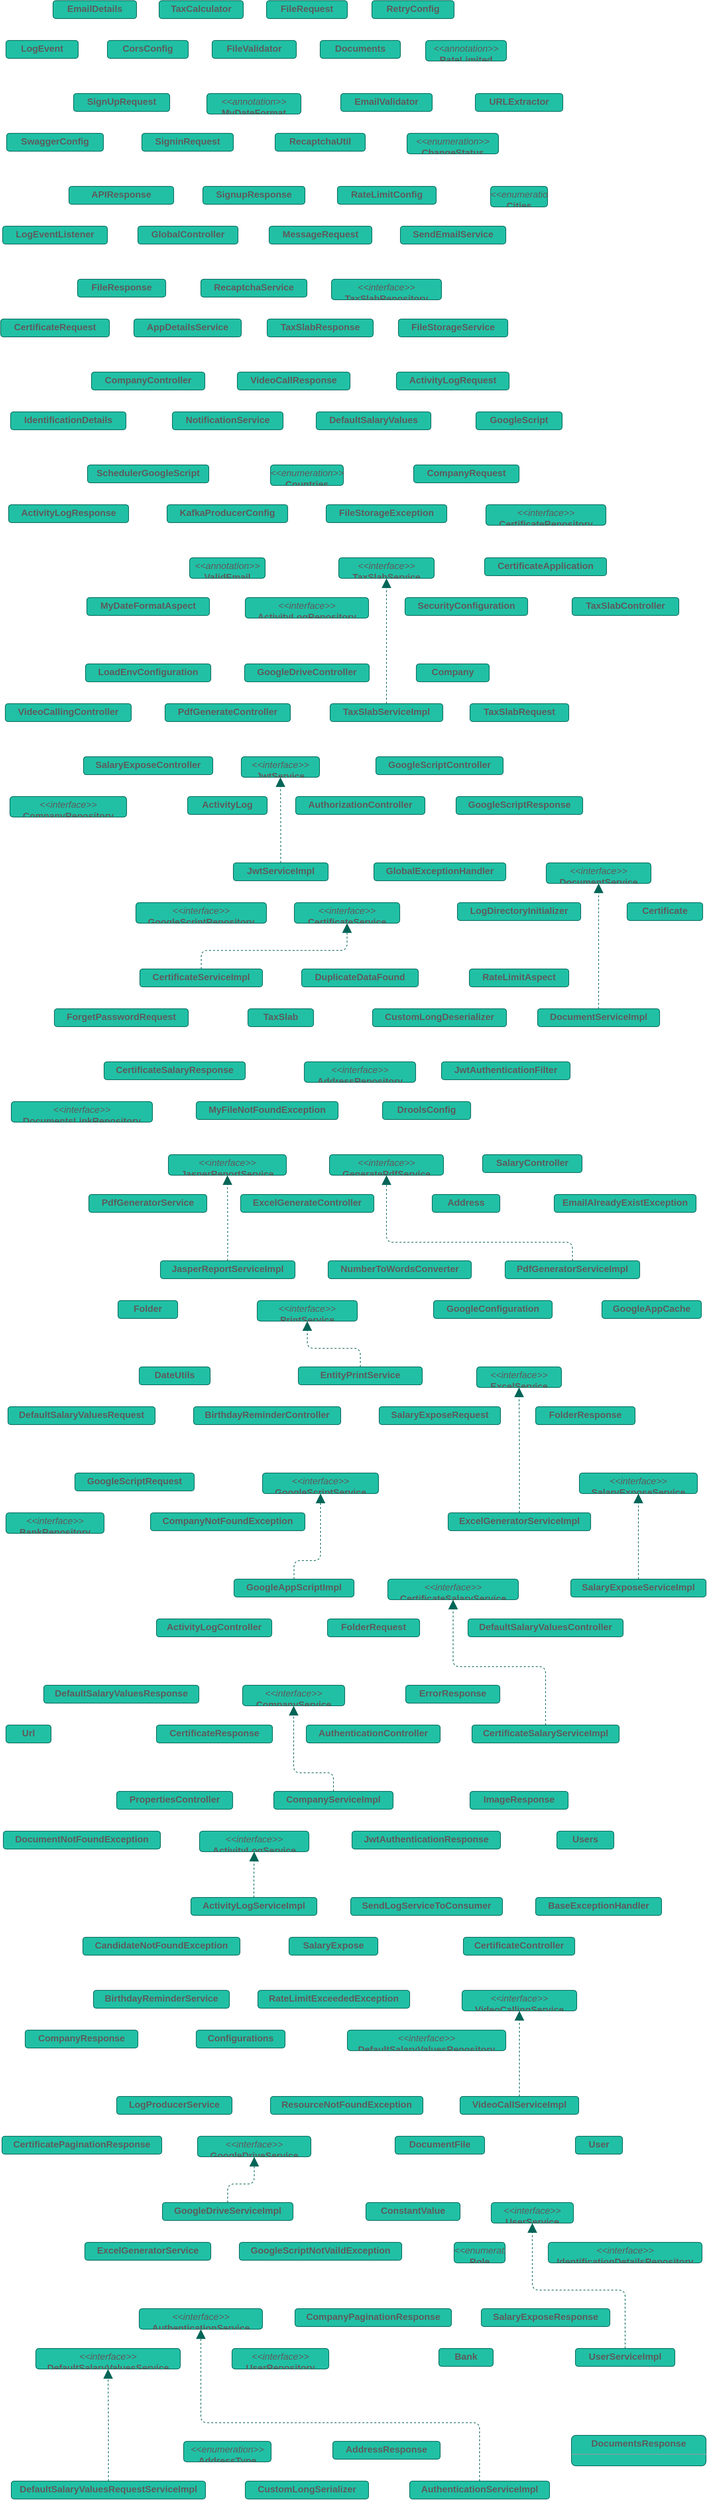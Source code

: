 <mxfile version="22.1.22" type="embed">
  <diagram id="I32PFHtFHXwe_9CqFEtz" name="Page-1">
    <mxGraphModel dx="912" dy="936" grid="1" gridSize="10" guides="1" tooltips="1" connect="1" arrows="1" fold="1" page="0" pageScale="1" pageWidth="850" pageHeight="1100" background="none" math="0" shadow="0">
      <root>
        <mxCell id="0" />
        <mxCell id="1" parent="0" />
        <mxCell id="node155" value="&lt;p style=&quot;margin:0px;margin-top:4px;text-align:center;&quot;&gt;&lt;b&gt;APIResponse&lt;T&gt;&lt;/b&gt;&lt;/p&gt;&lt;hr size=&quot;1&quot;/&gt;" style="verticalAlign=top;align=left;overflow=fill;fontSize=14;fontFamily=Helvetica;html=1;rounded=1;shadow=0;comic=0;labelBackgroundColor=none;strokeWidth=1;fillColor=#21C0A5;strokeColor=#006658;fontColor=#5C5C5C;" parent="1" vertex="1">
          <mxGeometry x="-44" y="259" width="158" height="27" as="geometry" />
        </mxCell>
        <mxCell id="node94" value="&lt;p style=&quot;margin:0px;margin-top:4px;text-align:center;&quot;&gt;&lt;b&gt;ActivityLog&lt;/b&gt;&lt;/p&gt;&lt;hr size=&quot;1&quot;/&gt;" style="verticalAlign=top;align=left;overflow=fill;fontSize=14;fontFamily=Helvetica;html=1;rounded=1;shadow=0;comic=0;labelBackgroundColor=none;strokeWidth=1;fillColor=#21C0A5;strokeColor=#006658;fontColor=#5C5C5C;" parent="1" vertex="1">
          <mxGeometry x="135" y="1179" width="120" height="27" as="geometry" />
        </mxCell>
        <mxCell id="node90" value="&lt;p style=&quot;margin:0px;margin-top:4px;text-align:center;&quot;&gt;&lt;b&gt;ActivityLogController&lt;/b&gt;&lt;/p&gt;&lt;hr size=&quot;1&quot;/&gt;" style="verticalAlign=top;align=left;overflow=fill;fontSize=14;fontFamily=Helvetica;html=1;rounded=1;shadow=0;comic=0;labelBackgroundColor=none;strokeWidth=1;fillColor=#21C0A5;strokeColor=#006658;fontColor=#5C5C5C;" parent="1" vertex="1">
          <mxGeometry x="88" y="2419" width="174" height="27" as="geometry" />
        </mxCell>
        <mxCell id="node99" value="&lt;p style=&quot;margin:0px;margin-top:4px;text-align:center;&quot;&gt;&lt;i&gt;&amp;lt;&amp;lt;interface&amp;gt;&amp;gt;&lt;/i&gt;&lt;br/&gt;&lt;b&gt;ActivityLogRepository&lt;/b&gt;&lt;/p&gt;&lt;hr size=&quot;1&quot;/&gt;" style="verticalAlign=top;align=left;overflow=fill;fontSize=14;fontFamily=Helvetica;html=1;rounded=1;shadow=0;comic=0;labelBackgroundColor=none;strokeWidth=1;fillColor=#21C0A5;strokeColor=#006658;fontColor=#5C5C5C;" parent="1" vertex="1">
          <mxGeometry x="222" y="879" width="186" height="31" as="geometry" />
        </mxCell>
        <mxCell id="node29" value="&lt;p style=&quot;margin:0px;margin-top:4px;text-align:center;&quot;&gt;&lt;b&gt;ActivityLogRequest&lt;/b&gt;&lt;/p&gt;&lt;hr size=&quot;1&quot;/&gt;" style="verticalAlign=top;align=left;overflow=fill;fontSize=14;fontFamily=Helvetica;html=1;rounded=1;shadow=0;comic=0;labelBackgroundColor=none;strokeWidth=1;fillColor=#21C0A5;strokeColor=#006658;fontColor=#5C5C5C;" parent="1" vertex="1">
          <mxGeometry x="450" y="539" width="170" height="27" as="geometry" />
        </mxCell>
        <mxCell id="node114" value="&lt;p style=&quot;margin:0px;margin-top:4px;text-align:center;&quot;&gt;&lt;b&gt;ActivityLogResponse&lt;/b&gt;&lt;/p&gt;&lt;hr size=&quot;1&quot;/&gt;" style="verticalAlign=top;align=left;overflow=fill;fontSize=14;fontFamily=Helvetica;html=1;rounded=1;shadow=0;comic=0;labelBackgroundColor=none;strokeWidth=1;fillColor=#21C0A5;strokeColor=#006658;fontColor=#5C5C5C;" parent="1" vertex="1">
          <mxGeometry x="-135" y="739" width="181" height="27" as="geometry" />
        </mxCell>
        <mxCell id="node116" value="&lt;p style=&quot;margin:0px;margin-top:4px;text-align:center;&quot;&gt;&lt;i&gt;&amp;lt;&amp;lt;interface&amp;gt;&amp;gt;&lt;/i&gt;&lt;br/&gt;&lt;b&gt;ActivityLogService&lt;/b&gt;&lt;/p&gt;&lt;hr size=&quot;1&quot;/&gt;" style="verticalAlign=top;align=left;overflow=fill;fontSize=14;fontFamily=Helvetica;html=1;rounded=1;shadow=0;comic=0;labelBackgroundColor=none;strokeWidth=1;fillColor=#21C0A5;strokeColor=#006658;fontColor=#5C5C5C;" parent="1" vertex="1">
          <mxGeometry x="153" y="2739" width="165" height="31" as="geometry" />
        </mxCell>
        <mxCell id="node108" value="&lt;p style=&quot;margin:0px;margin-top:4px;text-align:center;&quot;&gt;&lt;b&gt;ActivityLogServiceImpl&lt;/b&gt;&lt;/p&gt;&lt;hr size=&quot;1&quot;/&gt;" style="verticalAlign=top;align=left;overflow=fill;fontSize=14;fontFamily=Helvetica;html=1;rounded=1;shadow=0;comic=0;labelBackgroundColor=none;strokeWidth=1;fillColor=#21C0A5;strokeColor=#006658;fontColor=#5C5C5C;" parent="1" vertex="1">
          <mxGeometry x="140" y="2839" width="190" height="27" as="geometry" />
        </mxCell>
        <mxCell id="node37" value="&lt;p style=&quot;margin:0px;margin-top:4px;text-align:center;&quot;&gt;&lt;b&gt;Address&lt;/b&gt;&lt;/p&gt;&lt;hr size=&quot;1&quot;/&gt;" style="verticalAlign=top;align=left;overflow=fill;fontSize=14;fontFamily=Helvetica;html=1;rounded=1;shadow=0;comic=0;labelBackgroundColor=none;strokeWidth=1;fillColor=#21C0A5;strokeColor=#006658;fontColor=#5C5C5C;" parent="1" vertex="1">
          <mxGeometry x="504" y="1779" width="102" height="27" as="geometry" />
        </mxCell>
        <mxCell id="node122" value="&lt;p style=&quot;margin:0px;margin-top:4px;text-align:center;&quot;&gt;&lt;i&gt;&amp;lt;&amp;lt;interface&amp;gt;&amp;gt;&lt;/i&gt;&lt;br/&gt;&lt;b&gt;AddressRepository&lt;/b&gt;&lt;/p&gt;&lt;hr size=&quot;1&quot;/&gt;" style="verticalAlign=top;align=left;overflow=fill;fontSize=14;fontFamily=Helvetica;html=1;rounded=1;shadow=0;comic=0;labelBackgroundColor=none;strokeWidth=1;fillColor=#21C0A5;strokeColor=#006658;fontColor=#5C5C5C;" parent="1" vertex="1">
          <mxGeometry x="311" y="1579" width="168" height="31" as="geometry" />
        </mxCell>
        <mxCell id="node24" value="&lt;p style=&quot;margin:0px;margin-top:4px;text-align:center;&quot;&gt;&lt;b&gt;AddressResponse&lt;/b&gt;&lt;/p&gt;&lt;hr size=&quot;1&quot;/&gt;" style="verticalAlign=top;align=left;overflow=fill;fontSize=14;fontFamily=Helvetica;html=1;rounded=1;shadow=0;comic=0;labelBackgroundColor=none;strokeWidth=1;fillColor=#21C0A5;strokeColor=#006658;fontColor=#5C5C5C;" parent="1" vertex="1">
          <mxGeometry x="354" y="3659" width="162" height="27" as="geometry" />
        </mxCell>
        <mxCell id="node83" value="&lt;p style=&quot;margin:0px;margin-top:4px;text-align:center;&quot;&gt;&lt;i&gt;&amp;lt;&amp;lt;enumeration&amp;gt;&amp;gt;&lt;/i&gt;&lt;br/&gt;&lt;b&gt;AddressType&lt;/b&gt;&lt;/p&gt;&lt;hr size=&quot;1&quot;/&gt;" style="verticalAlign=top;align=left;overflow=fill;fontSize=14;fontFamily=Helvetica;html=1;rounded=1;shadow=0;comic=0;labelBackgroundColor=none;strokeWidth=1;fillColor=#21C0A5;strokeColor=#006658;fontColor=#5C5C5C;" parent="1" vertex="1">
          <mxGeometry x="129" y="3659" width="132" height="31" as="geometry" />
        </mxCell>
        <mxCell id="node138" value="&lt;p style=&quot;margin:0px;margin-top:4px;text-align:center;&quot;&gt;&lt;b&gt;AppDetailsService&lt;/b&gt;&lt;/p&gt;&lt;hr size=&quot;1&quot;/&gt;" style="verticalAlign=top;align=left;overflow=fill;fontSize=14;fontFamily=Helvetica;html=1;rounded=1;shadow=0;comic=0;labelBackgroundColor=none;strokeWidth=1;fillColor=#21C0A5;strokeColor=#006658;fontColor=#5C5C5C;" parent="1" vertex="1">
          <mxGeometry x="54" y="459" width="162" height="27" as="geometry" />
        </mxCell>
        <mxCell id="node95" value="&lt;p style=&quot;margin:0px;margin-top:4px;text-align:center;&quot;&gt;&lt;b&gt;AuthenticationController&lt;/b&gt;&lt;/p&gt;&lt;hr size=&quot;1&quot;/&gt;" style="verticalAlign=top;align=left;overflow=fill;fontSize=14;fontFamily=Helvetica;html=1;rounded=1;shadow=0;comic=0;labelBackgroundColor=none;strokeWidth=1;fillColor=#21C0A5;strokeColor=#006658;fontColor=#5C5C5C;" parent="1" vertex="1">
          <mxGeometry x="314" y="2579" width="202" height="27" as="geometry" />
        </mxCell>
        <mxCell id="node143" value="&lt;p style=&quot;margin:0px;margin-top:4px;text-align:center;&quot;&gt;&lt;i&gt;&amp;lt;&amp;lt;interface&amp;gt;&amp;gt;&lt;/i&gt;&lt;br/&gt;&lt;b&gt;AuthenticationService&lt;/b&gt;&lt;/p&gt;&lt;hr size=&quot;1&quot;/&gt;" style="verticalAlign=top;align=left;overflow=fill;fontSize=14;fontFamily=Helvetica;html=1;rounded=1;shadow=0;comic=0;labelBackgroundColor=none;strokeWidth=1;fillColor=#21C0A5;strokeColor=#006658;fontColor=#5C5C5C;" parent="1" vertex="1">
          <mxGeometry x="62" y="3459" width="186" height="31" as="geometry" />
        </mxCell>
        <mxCell id="node162" value="&lt;p style=&quot;margin:0px;margin-top:4px;text-align:center;&quot;&gt;&lt;b&gt;AuthenticationServiceImpl&lt;/b&gt;&lt;/p&gt;&lt;hr size=&quot;1&quot;/&gt;" style="verticalAlign=top;align=left;overflow=fill;fontSize=14;fontFamily=Helvetica;html=1;rounded=1;shadow=0;comic=0;labelBackgroundColor=none;strokeWidth=1;fillColor=#21C0A5;strokeColor=#006658;fontColor=#5C5C5C;" parent="1" vertex="1">
          <mxGeometry x="470" y="3719" width="211" height="27" as="geometry" />
        </mxCell>
        <mxCell id="node71" value="&lt;p style=&quot;margin:0px;margin-top:4px;text-align:center;&quot;&gt;&lt;b&gt;AuthorizationController&lt;/b&gt;&lt;/p&gt;&lt;hr size=&quot;1&quot;/&gt;" style="verticalAlign=top;align=left;overflow=fill;fontSize=14;fontFamily=Helvetica;html=1;rounded=1;shadow=0;comic=0;labelBackgroundColor=none;strokeWidth=1;fillColor=#21C0A5;strokeColor=#006658;fontColor=#5C5C5C;" parent="1" vertex="1">
          <mxGeometry x="298" y="1179" width="195" height="27" as="geometry" />
        </mxCell>
        <mxCell id="node74" value="&lt;p style=&quot;margin:0px;margin-top:4px;text-align:center;&quot;&gt;&lt;b&gt;Bank&lt;/b&gt;&lt;/p&gt;&lt;hr size=&quot;1&quot;/&gt;" style="verticalAlign=top;align=left;overflow=fill;fontSize=14;fontFamily=Helvetica;html=1;rounded=1;shadow=0;comic=0;labelBackgroundColor=none;strokeWidth=1;fillColor=#21C0A5;strokeColor=#006658;fontColor=#5C5C5C;" parent="1" vertex="1">
          <mxGeometry x="514" y="3519" width="82" height="27" as="geometry" />
        </mxCell>
        <mxCell id="node171" value="&lt;p style=&quot;margin:0px;margin-top:4px;text-align:center;&quot;&gt;&lt;i&gt;&amp;lt;&amp;lt;interface&amp;gt;&amp;gt;&lt;/i&gt;&lt;br/&gt;&lt;b&gt;BankRepository&lt;/b&gt;&lt;/p&gt;&lt;hr size=&quot;1&quot;/&gt;" style="verticalAlign=top;align=left;overflow=fill;fontSize=14;fontFamily=Helvetica;html=1;rounded=1;shadow=0;comic=0;labelBackgroundColor=none;strokeWidth=1;fillColor=#21C0A5;strokeColor=#006658;fontColor=#5C5C5C;" parent="1" vertex="1">
          <mxGeometry x="-139" y="2259" width="148" height="31" as="geometry" />
        </mxCell>
        <mxCell id="node14" value="&lt;p style=&quot;margin:0px;margin-top:4px;text-align:center;&quot;&gt;&lt;b&gt;BaseExceptionHandler&lt;/b&gt;&lt;/p&gt;&lt;hr size=&quot;1&quot;/&gt;" style="verticalAlign=top;align=left;overflow=fill;fontSize=14;fontFamily=Helvetica;html=1;rounded=1;shadow=0;comic=0;labelBackgroundColor=none;strokeWidth=1;fillColor=#21C0A5;strokeColor=#006658;fontColor=#5C5C5C;" parent="1" vertex="1">
          <mxGeometry x="660" y="2839" width="190" height="27" as="geometry" />
        </mxCell>
        <mxCell id="node103" value="&lt;p style=&quot;margin:0px;margin-top:4px;text-align:center;&quot;&gt;&lt;b&gt;BirthdayReminderController&lt;/b&gt;&lt;/p&gt;&lt;hr size=&quot;1&quot;/&gt;" style="verticalAlign=top;align=left;overflow=fill;fontSize=14;fontFamily=Helvetica;html=1;rounded=1;shadow=0;comic=0;labelBackgroundColor=none;strokeWidth=1;fillColor=#21C0A5;strokeColor=#006658;fontColor=#5C5C5C;" parent="1" vertex="1">
          <mxGeometry x="144" y="2099" width="222" height="27" as="geometry" />
        </mxCell>
        <mxCell id="node96" value="&lt;p style=&quot;margin:0px;margin-top:4px;text-align:center;&quot;&gt;&lt;b&gt;BirthdayReminderService&lt;/b&gt;&lt;/p&gt;&lt;hr size=&quot;1&quot;/&gt;" style="verticalAlign=top;align=left;overflow=fill;fontSize=14;fontFamily=Helvetica;html=1;rounded=1;shadow=0;comic=0;labelBackgroundColor=none;strokeWidth=1;fillColor=#21C0A5;strokeColor=#006658;fontColor=#5C5C5C;" parent="1" vertex="1">
          <mxGeometry x="-7" y="2979" width="205" height="27" as="geometry" />
        </mxCell>
        <mxCell id="node130" value="&lt;p style=&quot;margin:0px;margin-top:4px;text-align:center;&quot;&gt;&lt;b&gt;CandidateNotFoundException&lt;/b&gt;&lt;/p&gt;&lt;hr size=&quot;1&quot;/&gt;" style="verticalAlign=top;align=left;overflow=fill;fontSize=14;fontFamily=Helvetica;html=1;rounded=1;shadow=0;comic=0;labelBackgroundColor=none;strokeWidth=1;fillColor=#21C0A5;strokeColor=#006658;fontColor=#5C5C5C;" parent="1" vertex="1">
          <mxGeometry x="-23" y="2899" width="237" height="27" as="geometry" />
        </mxCell>
        <mxCell id="node39" value="&lt;p style=&quot;margin:0px;margin-top:4px;text-align:center;&quot;&gt;&lt;b&gt;Certificate&lt;/b&gt;&lt;/p&gt;&lt;hr size=&quot;1&quot;/&gt;" style="verticalAlign=top;align=left;overflow=fill;fontSize=14;fontFamily=Helvetica;html=1;rounded=1;shadow=0;comic=0;labelBackgroundColor=none;strokeWidth=1;fillColor=#21C0A5;strokeColor=#006658;fontColor=#5C5C5C;" parent="1" vertex="1">
          <mxGeometry x="798" y="1339" width="114" height="27" as="geometry" />
        </mxCell>
        <mxCell id="node11" value="&lt;p style=&quot;margin:0px;margin-top:4px;text-align:center;&quot;&gt;&lt;b&gt;CertificateApplication&lt;/b&gt;&lt;/p&gt;&lt;hr size=&quot;1&quot;/&gt;" style="verticalAlign=top;align=left;overflow=fill;fontSize=14;fontFamily=Helvetica;html=1;rounded=1;shadow=0;comic=0;labelBackgroundColor=none;strokeWidth=1;fillColor=#21C0A5;strokeColor=#006658;fontColor=#5C5C5C;" parent="1" vertex="1">
          <mxGeometry x="583" y="819" width="184" height="27" as="geometry" />
        </mxCell>
        <mxCell id="node16" value="&lt;p style=&quot;margin:0px;margin-top:4px;text-align:center;&quot;&gt;&lt;b&gt;CertificateController&lt;/b&gt;&lt;/p&gt;&lt;hr size=&quot;1&quot;/&gt;" style="verticalAlign=top;align=left;overflow=fill;fontSize=14;fontFamily=Helvetica;html=1;rounded=1;shadow=0;comic=0;labelBackgroundColor=none;strokeWidth=1;fillColor=#21C0A5;strokeColor=#006658;fontColor=#5C5C5C;" parent="1" vertex="1">
          <mxGeometry x="551" y="2899" width="168" height="27" as="geometry" />
        </mxCell>
        <mxCell id="node132" value="&lt;p style=&quot;margin:0px;margin-top:4px;text-align:center;&quot;&gt;&lt;b&gt;CertificatePaginationResponse&lt;/b&gt;&lt;/p&gt;&lt;hr size=&quot;1&quot;/&gt;" style="verticalAlign=top;align=left;overflow=fill;fontSize=14;fontFamily=Helvetica;html=1;rounded=1;shadow=0;comic=0;labelBackgroundColor=none;strokeWidth=1;fillColor=#21C0A5;strokeColor=#006658;fontColor=#5C5C5C;" parent="1" vertex="1">
          <mxGeometry x="-145" y="3199" width="241" height="27" as="geometry" />
        </mxCell>
        <mxCell id="node27" value="&lt;p style=&quot;margin:0px;margin-top:4px;text-align:center;&quot;&gt;&lt;i&gt;&amp;lt;&amp;lt;interface&amp;gt;&amp;gt;&lt;/i&gt;&lt;br/&gt;&lt;b&gt;CertificateRepository&lt;/b&gt;&lt;/p&gt;&lt;hr size=&quot;1&quot;/&gt;" style="verticalAlign=top;align=left;overflow=fill;fontSize=14;fontFamily=Helvetica;html=1;rounded=1;shadow=0;comic=0;labelBackgroundColor=none;strokeWidth=1;fillColor=#21C0A5;strokeColor=#006658;fontColor=#5C5C5C;" parent="1" vertex="1">
          <mxGeometry x="585" y="739" width="181" height="31" as="geometry" />
        </mxCell>
        <mxCell id="node154" value="&lt;p style=&quot;margin:0px;margin-top:4px;text-align:center;&quot;&gt;&lt;b&gt;CertificateRequest&lt;/b&gt;&lt;/p&gt;&lt;hr size=&quot;1&quot;/&gt;" style="verticalAlign=top;align=left;overflow=fill;fontSize=14;fontFamily=Helvetica;html=1;rounded=1;shadow=0;comic=0;labelBackgroundColor=none;strokeWidth=1;fillColor=#21C0A5;strokeColor=#006658;fontColor=#5C5C5C;" parent="1" vertex="1">
          <mxGeometry x="-147" y="459" width="164" height="27" as="geometry" />
        </mxCell>
        <mxCell id="node142" value="&lt;p style=&quot;margin:0px;margin-top:4px;text-align:center;&quot;&gt;&lt;b&gt;CertificateResponse&lt;/b&gt;&lt;/p&gt;&lt;hr size=&quot;1&quot;/&gt;" style="verticalAlign=top;align=left;overflow=fill;fontSize=14;fontFamily=Helvetica;html=1;rounded=1;shadow=0;comic=0;labelBackgroundColor=none;strokeWidth=1;fillColor=#21C0A5;strokeColor=#006658;fontColor=#5C5C5C;" parent="1" vertex="1">
          <mxGeometry x="88" y="2579" width="175" height="27" as="geometry" />
        </mxCell>
        <mxCell id="node146" value="&lt;p style=&quot;margin:0px;margin-top:4px;text-align:center;&quot;&gt;&lt;b&gt;CertificateSalaryResponse&lt;/b&gt;&lt;/p&gt;&lt;hr size=&quot;1&quot;/&gt;" style="verticalAlign=top;align=left;overflow=fill;fontSize=14;fontFamily=Helvetica;html=1;rounded=1;shadow=0;comic=0;labelBackgroundColor=none;strokeWidth=1;fillColor=#21C0A5;strokeColor=#006658;fontColor=#5C5C5C;" parent="1" vertex="1">
          <mxGeometry x="9" y="1579" width="213" height="27" as="geometry" />
        </mxCell>
        <mxCell id="node59" value="&lt;p style=&quot;margin:0px;margin-top:4px;text-align:center;&quot;&gt;&lt;i&gt;&amp;lt;&amp;lt;interface&amp;gt;&amp;gt;&lt;/i&gt;&lt;br/&gt;&lt;b&gt;CertificateSalaryService&lt;/b&gt;&lt;/p&gt;&lt;hr size=&quot;1&quot;/&gt;" style="verticalAlign=top;align=left;overflow=fill;fontSize=14;fontFamily=Helvetica;html=1;rounded=1;shadow=0;comic=0;labelBackgroundColor=none;strokeWidth=1;fillColor=#21C0A5;strokeColor=#006658;fontColor=#5C5C5C;" parent="1" vertex="1">
          <mxGeometry x="437" y="2359" width="197" height="31" as="geometry" />
        </mxCell>
        <mxCell id="node77" value="&lt;p style=&quot;margin:0px;margin-top:4px;text-align:center;&quot;&gt;&lt;b&gt;CertificateSalaryServiceImpl&lt;/b&gt;&lt;/p&gt;&lt;hr size=&quot;1&quot;/&gt;" style="verticalAlign=top;align=left;overflow=fill;fontSize=14;fontFamily=Helvetica;html=1;rounded=1;shadow=0;comic=0;labelBackgroundColor=none;strokeWidth=1;fillColor=#21C0A5;strokeColor=#006658;fontColor=#5C5C5C;" parent="1" vertex="1">
          <mxGeometry x="564" y="2579" width="222" height="27" as="geometry" />
        </mxCell>
        <mxCell id="node72" value="&lt;p style=&quot;margin:0px;margin-top:4px;text-align:center;&quot;&gt;&lt;i&gt;&amp;lt;&amp;lt;interface&amp;gt;&amp;gt;&lt;/i&gt;&lt;br/&gt;&lt;b&gt;CertificateService&lt;/b&gt;&lt;/p&gt;&lt;hr size=&quot;1&quot;/&gt;" style="verticalAlign=top;align=left;overflow=fill;fontSize=14;fontFamily=Helvetica;html=1;rounded=1;shadow=0;comic=0;labelBackgroundColor=none;strokeWidth=1;fillColor=#21C0A5;strokeColor=#006658;fontColor=#5C5C5C;" parent="1" vertex="1">
          <mxGeometry x="296" y="1339" width="159" height="31" as="geometry" />
        </mxCell>
        <mxCell id="node113" value="&lt;p style=&quot;margin:0px;margin-top:4px;text-align:center;&quot;&gt;&lt;b&gt;CertificateServiceImpl&lt;/b&gt;&lt;/p&gt;&lt;hr size=&quot;1&quot;/&gt;" style="verticalAlign=top;align=left;overflow=fill;fontSize=14;fontFamily=Helvetica;html=1;rounded=1;shadow=0;comic=0;labelBackgroundColor=none;strokeWidth=1;fillColor=#21C0A5;strokeColor=#006658;fontColor=#5C5C5C;" parent="1" vertex="1">
          <mxGeometry x="63" y="1439" width="185" height="27" as="geometry" />
        </mxCell>
        <mxCell id="node36" value="&lt;p style=&quot;margin:0px;margin-top:4px;text-align:center;&quot;&gt;&lt;i&gt;&amp;lt;&amp;lt;enumeration&amp;gt;&amp;gt;&lt;/i&gt;&lt;br/&gt;&lt;b&gt;ChangeStatus&lt;/b&gt;&lt;/p&gt;&lt;hr size=&quot;1&quot;/&gt;" style="verticalAlign=top;align=left;overflow=fill;fontSize=14;fontFamily=Helvetica;html=1;rounded=1;shadow=0;comic=0;labelBackgroundColor=none;strokeWidth=1;fillColor=#21C0A5;strokeColor=#006658;fontColor=#5C5C5C;" parent="1" vertex="1">
          <mxGeometry x="466" y="179" width="138" height="31" as="geometry" />
        </mxCell>
        <mxCell id="node0" value="&lt;p style=&quot;margin:0px;margin-top:4px;text-align:center;&quot;&gt;&lt;i&gt;&amp;lt;&amp;lt;enumeration&amp;gt;&amp;gt;&lt;/i&gt;&lt;br/&gt;&lt;b&gt;Cities&lt;/b&gt;&lt;/p&gt;&lt;hr size=&quot;1&quot;/&gt;" style="verticalAlign=top;align=left;overflow=fill;fontSize=14;fontFamily=Helvetica;html=1;rounded=1;shadow=0;comic=0;labelBackgroundColor=none;strokeWidth=1;fillColor=#21C0A5;strokeColor=#006658;fontColor=#5C5C5C;" parent="1" vertex="1">
          <mxGeometry x="592" y="259" width="86" height="31" as="geometry" />
        </mxCell>
        <mxCell id="node41" value="&lt;p style=&quot;margin:0px;margin-top:4px;text-align:center;&quot;&gt;&lt;b&gt;Company&lt;/b&gt;&lt;/p&gt;&lt;hr size=&quot;1&quot;/&gt;" style="verticalAlign=top;align=left;overflow=fill;fontSize=14;fontFamily=Helvetica;html=1;rounded=1;shadow=0;comic=0;labelBackgroundColor=none;strokeWidth=1;fillColor=#21C0A5;strokeColor=#006658;fontColor=#5C5C5C;" parent="1" vertex="1">
          <mxGeometry x="480" y="979" width="110" height="27" as="geometry" />
        </mxCell>
        <mxCell id="node159" value="&lt;p style=&quot;margin:0px;margin-top:4px;text-align:center;&quot;&gt;&lt;b&gt;CompanyController&lt;/b&gt;&lt;/p&gt;&lt;hr size=&quot;1&quot;/&gt;" style="verticalAlign=top;align=left;overflow=fill;fontSize=14;fontFamily=Helvetica;html=1;rounded=1;shadow=0;comic=0;labelBackgroundColor=none;strokeWidth=1;fillColor=#21C0A5;strokeColor=#006658;fontColor=#5C5C5C;" parent="1" vertex="1">
          <mxGeometry x="-10" y="539" width="171" height="27" as="geometry" />
        </mxCell>
        <mxCell id="node111" value="&lt;p style=&quot;margin:0px;margin-top:4px;text-align:center;&quot;&gt;&lt;b&gt;CompanyNotFoundException&lt;/b&gt;&lt;/p&gt;&lt;hr size=&quot;1&quot;/&gt;" style="verticalAlign=top;align=left;overflow=fill;fontSize=14;fontFamily=Helvetica;html=1;rounded=1;shadow=0;comic=0;labelBackgroundColor=none;strokeWidth=1;fillColor=#21C0A5;strokeColor=#006658;fontColor=#5C5C5C;" parent="1" vertex="1">
          <mxGeometry x="79" y="2259" width="233" height="27" as="geometry" />
        </mxCell>
        <mxCell id="node87" value="&lt;p style=&quot;margin:0px;margin-top:4px;text-align:center;&quot;&gt;&lt;b&gt;CompanyPaginationResponse&lt;/b&gt;&lt;/p&gt;&lt;hr size=&quot;1&quot;/&gt;" style="verticalAlign=top;align=left;overflow=fill;fontSize=14;fontFamily=Helvetica;html=1;rounded=1;shadow=0;comic=0;labelBackgroundColor=none;strokeWidth=1;fillColor=#21C0A5;strokeColor=#006658;fontColor=#5C5C5C;" parent="1" vertex="1">
          <mxGeometry x="297" y="3459" width="236" height="27" as="geometry" />
        </mxCell>
        <mxCell id="node152" value="&lt;p style=&quot;margin:0px;margin-top:4px;text-align:center;&quot;&gt;&lt;i&gt;&amp;lt;&amp;lt;interface&amp;gt;&amp;gt;&lt;/i&gt;&lt;br/&gt;&lt;b&gt;CompanyRepository&lt;/b&gt;&lt;/p&gt;&lt;hr size=&quot;1&quot;/&gt;" style="verticalAlign=top;align=left;overflow=fill;fontSize=14;fontFamily=Helvetica;html=1;rounded=1;shadow=0;comic=0;labelBackgroundColor=none;strokeWidth=1;fillColor=#21C0A5;strokeColor=#006658;fontColor=#5C5C5C;" parent="1" vertex="1">
          <mxGeometry x="-133" y="1179" width="176" height="31" as="geometry" />
        </mxCell>
        <mxCell id="node32" value="&lt;p style=&quot;margin:0px;margin-top:4px;text-align:center;&quot;&gt;&lt;b&gt;CompanyRequest&lt;/b&gt;&lt;/p&gt;&lt;hr size=&quot;1&quot;/&gt;" style="verticalAlign=top;align=left;overflow=fill;fontSize=14;fontFamily=Helvetica;html=1;rounded=1;shadow=0;comic=0;labelBackgroundColor=none;strokeWidth=1;fillColor=#21C0A5;strokeColor=#006658;fontColor=#5C5C5C;" parent="1" vertex="1">
          <mxGeometry x="476" y="679" width="159" height="27" as="geometry" />
        </mxCell>
        <mxCell id="node112" value="&lt;p style=&quot;margin:0px;margin-top:4px;text-align:center;&quot;&gt;&lt;b&gt;CompanyResponse&lt;/b&gt;&lt;/p&gt;&lt;hr size=&quot;1&quot;/&gt;" style="verticalAlign=top;align=left;overflow=fill;fontSize=14;fontFamily=Helvetica;html=1;rounded=1;shadow=0;comic=0;labelBackgroundColor=none;strokeWidth=1;fillColor=#21C0A5;strokeColor=#006658;fontColor=#5C5C5C;" parent="1" vertex="1">
          <mxGeometry x="-110" y="3039" width="170" height="27" as="geometry" />
        </mxCell>
        <mxCell id="node107" value="&lt;p style=&quot;margin:0px;margin-top:4px;text-align:center;&quot;&gt;&lt;i&gt;&amp;lt;&amp;lt;interface&amp;gt;&amp;gt;&lt;/i&gt;&lt;br/&gt;&lt;b&gt;CompanyService&lt;/b&gt;&lt;/p&gt;&lt;hr size=&quot;1&quot;/&gt;" style="verticalAlign=top;align=left;overflow=fill;fontSize=14;fontFamily=Helvetica;html=1;rounded=1;shadow=0;comic=0;labelBackgroundColor=none;strokeWidth=1;fillColor=#21C0A5;strokeColor=#006658;fontColor=#5C5C5C;" parent="1" vertex="1">
          <mxGeometry x="218" y="2519" width="154" height="31" as="geometry" />
        </mxCell>
        <mxCell id="node140" value="&lt;p style=&quot;margin:0px;margin-top:4px;text-align:center;&quot;&gt;&lt;b&gt;CompanyServiceImpl&lt;/b&gt;&lt;/p&gt;&lt;hr size=&quot;1&quot;/&gt;" style="verticalAlign=top;align=left;overflow=fill;fontSize=14;fontFamily=Helvetica;html=1;rounded=1;shadow=0;comic=0;labelBackgroundColor=none;strokeWidth=1;fillColor=#21C0A5;strokeColor=#006658;fontColor=#5C5C5C;" parent="1" vertex="1">
          <mxGeometry x="265" y="2679" width="180" height="27" as="geometry" />
        </mxCell>
        <mxCell id="node70" value="&lt;p style=&quot;margin:0px;margin-top:4px;text-align:center;&quot;&gt;&lt;b&gt;Configurations&lt;/b&gt;&lt;/p&gt;&lt;hr size=&quot;1&quot;/&gt;" style="verticalAlign=top;align=left;overflow=fill;fontSize=14;fontFamily=Helvetica;html=1;rounded=1;shadow=0;comic=0;labelBackgroundColor=none;strokeWidth=1;fillColor=#21C0A5;strokeColor=#006658;fontColor=#5C5C5C;" parent="1" vertex="1">
          <mxGeometry x="148" y="3039" width="134" height="27" as="geometry" />
        </mxCell>
        <mxCell id="node54" value="&lt;p style=&quot;margin:0px;margin-top:4px;text-align:center;&quot;&gt;&lt;b&gt;ConstantValue&lt;/b&gt;&lt;/p&gt;&lt;hr size=&quot;1&quot;/&gt;" style="verticalAlign=top;align=left;overflow=fill;fontSize=14;fontFamily=Helvetica;html=1;rounded=1;shadow=0;comic=0;labelBackgroundColor=none;strokeWidth=1;fillColor=#21C0A5;strokeColor=#006658;fontColor=#5C5C5C;" parent="1" vertex="1">
          <mxGeometry x="404" y="3299" width="142" height="27" as="geometry" />
        </mxCell>
        <mxCell id="node119" value="&lt;p style=&quot;margin:0px;margin-top:4px;text-align:center;&quot;&gt;&lt;b&gt;CorsConfig&lt;/b&gt;&lt;/p&gt;&lt;hr size=&quot;1&quot;/&gt;" style="verticalAlign=top;align=left;overflow=fill;fontSize=14;fontFamily=Helvetica;html=1;rounded=1;shadow=0;comic=0;labelBackgroundColor=none;strokeWidth=1;fillColor=#21C0A5;strokeColor=#006658;fontColor=#5C5C5C;" parent="1" vertex="1">
          <mxGeometry x="14" y="39" width="122" height="27" as="geometry" />
        </mxCell>
        <mxCell id="node50" value="&lt;p style=&quot;margin:0px;margin-top:4px;text-align:center;&quot;&gt;&lt;i&gt;&amp;lt;&amp;lt;enumeration&amp;gt;&amp;gt;&lt;/i&gt;&lt;br/&gt;&lt;b&gt;Countries&lt;/b&gt;&lt;/p&gt;&lt;hr size=&quot;1&quot;/&gt;" style="verticalAlign=top;align=left;overflow=fill;fontSize=14;fontFamily=Helvetica;html=1;rounded=1;shadow=0;comic=0;labelBackgroundColor=none;strokeWidth=1;fillColor=#21C0A5;strokeColor=#006658;fontColor=#5C5C5C;" parent="1" vertex="1">
          <mxGeometry x="260" y="679" width="110" height="31" as="geometry" />
        </mxCell>
        <mxCell id="node98" value="&lt;p style=&quot;margin:0px;margin-top:4px;text-align:center;&quot;&gt;&lt;b&gt;CustomLongDeserializer&lt;/b&gt;&lt;/p&gt;&lt;hr size=&quot;1&quot;/&gt;" style="verticalAlign=top;align=left;overflow=fill;fontSize=14;fontFamily=Helvetica;html=1;rounded=1;shadow=0;comic=0;labelBackgroundColor=none;strokeWidth=1;fillColor=#21C0A5;strokeColor=#006658;fontColor=#5C5C5C;" parent="1" vertex="1">
          <mxGeometry x="414" y="1499" width="202" height="27" as="geometry" />
        </mxCell>
        <mxCell id="node38" value="&lt;p style=&quot;margin:0px;margin-top:4px;text-align:center;&quot;&gt;&lt;b&gt;CustomLongSerializer&lt;/b&gt;&lt;/p&gt;&lt;hr size=&quot;1&quot;/&gt;" style="verticalAlign=top;align=left;overflow=fill;fontSize=14;fontFamily=Helvetica;html=1;rounded=1;shadow=0;comic=0;labelBackgroundColor=none;strokeWidth=1;fillColor=#21C0A5;strokeColor=#006658;fontColor=#5C5C5C;" parent="1" vertex="1">
          <mxGeometry x="222" y="3719" width="186" height="27" as="geometry" />
        </mxCell>
        <mxCell id="node136" value="&lt;p style=&quot;margin:0px;margin-top:4px;text-align:center;&quot;&gt;&lt;b&gt;DateUtils&lt;/b&gt;&lt;/p&gt;&lt;hr size=&quot;1&quot;/&gt;" style="verticalAlign=top;align=left;overflow=fill;fontSize=14;fontFamily=Helvetica;html=1;rounded=1;shadow=0;comic=0;labelBackgroundColor=none;strokeWidth=1;fillColor=#21C0A5;strokeColor=#006658;fontColor=#5C5C5C;" parent="1" vertex="1">
          <mxGeometry x="62" y="2039" width="107" height="27" as="geometry" />
        </mxCell>
        <mxCell id="node64" value="&lt;p style=&quot;margin:0px;margin-top:4px;text-align:center;&quot;&gt;&lt;b&gt;DefaultSalaryValues&lt;/b&gt;&lt;/p&gt;&lt;hr size=&quot;1&quot;/&gt;" style="verticalAlign=top;align=left;overflow=fill;fontSize=14;fontFamily=Helvetica;html=1;rounded=1;shadow=0;comic=0;labelBackgroundColor=none;strokeWidth=1;fillColor=#21C0A5;strokeColor=#006658;fontColor=#5C5C5C;" parent="1" vertex="1">
          <mxGeometry x="329" y="599" width="173" height="27" as="geometry" />
        </mxCell>
        <mxCell id="node40" value="&lt;p style=&quot;margin:0px;margin-top:4px;text-align:center;&quot;&gt;&lt;b&gt;DefaultSalaryValuesController&lt;/b&gt;&lt;/p&gt;&lt;hr size=&quot;1&quot;/&gt;" style="verticalAlign=top;align=left;overflow=fill;fontSize=14;fontFamily=Helvetica;html=1;rounded=1;shadow=0;comic=0;labelBackgroundColor=none;strokeWidth=1;fillColor=#21C0A5;strokeColor=#006658;fontColor=#5C5C5C;" parent="1" vertex="1">
          <mxGeometry x="558" y="2419" width="234" height="27" as="geometry" />
        </mxCell>
        <mxCell id="node48" value="&lt;p style=&quot;margin:0px;margin-top:4px;text-align:center;&quot;&gt;&lt;i&gt;&amp;lt;&amp;lt;interface&amp;gt;&amp;gt;&lt;/i&gt;&lt;br/&gt;&lt;b&gt;DefaultSalaryValuesRepository&lt;/b&gt;&lt;/p&gt;&lt;hr size=&quot;1&quot;/&gt;" style="verticalAlign=top;align=left;overflow=fill;fontSize=14;fontFamily=Helvetica;html=1;rounded=1;shadow=0;comic=0;labelBackgroundColor=none;strokeWidth=1;fillColor=#21C0A5;strokeColor=#006658;fontColor=#5C5C5C;" parent="1" vertex="1">
          <mxGeometry x="376" y="3039" width="239" height="31" as="geometry" />
        </mxCell>
        <mxCell id="node153" value="&lt;p style=&quot;margin:0px;margin-top:4px;text-align:center;&quot;&gt;&lt;b&gt;DefaultSalaryValuesRequest&lt;/b&gt;&lt;/p&gt;&lt;hr size=&quot;1&quot;/&gt;" style="verticalAlign=top;align=left;overflow=fill;fontSize=14;fontFamily=Helvetica;html=1;rounded=1;shadow=0;comic=0;labelBackgroundColor=none;strokeWidth=1;fillColor=#21C0A5;strokeColor=#006658;fontColor=#5C5C5C;" parent="1" vertex="1">
          <mxGeometry x="-136" y="2099" width="222" height="27" as="geometry" />
        </mxCell>
        <mxCell id="node124" value="&lt;p style=&quot;margin:0px;margin-top:4px;text-align:center;&quot;&gt;&lt;b&gt;DefaultSalaryValuesRequestServiceImpl&lt;/b&gt;&lt;/p&gt;&lt;hr size=&quot;1&quot;/&gt;" style="verticalAlign=top;align=left;overflow=fill;fontSize=14;fontFamily=Helvetica;html=1;rounded=1;shadow=0;comic=0;labelBackgroundColor=none;strokeWidth=1;fillColor=#21C0A5;strokeColor=#006658;fontColor=#5C5C5C;" parent="1" vertex="1">
          <mxGeometry x="-131" y="3719" width="293" height="27" as="geometry" />
        </mxCell>
        <mxCell id="node161" value="&lt;p style=&quot;margin:0px;margin-top:4px;text-align:center;&quot;&gt;&lt;b&gt;DefaultSalaryValuesResponse&lt;/b&gt;&lt;/p&gt;&lt;hr size=&quot;1&quot;/&gt;" style="verticalAlign=top;align=left;overflow=fill;fontSize=14;fontFamily=Helvetica;html=1;rounded=1;shadow=0;comic=0;labelBackgroundColor=none;strokeWidth=1;fillColor=#21C0A5;strokeColor=#006658;fontColor=#5C5C5C;" parent="1" vertex="1">
          <mxGeometry x="-82" y="2519" width="234" height="27" as="geometry" />
        </mxCell>
        <mxCell id="node117" value="&lt;p style=&quot;margin:0px;margin-top:4px;text-align:center;&quot;&gt;&lt;i&gt;&amp;lt;&amp;lt;interface&amp;gt;&amp;gt;&lt;/i&gt;&lt;br/&gt;&lt;b&gt;DefaultSalaryValuesService&lt;/b&gt;&lt;/p&gt;&lt;hr size=&quot;1&quot;/&gt;" style="verticalAlign=top;align=left;overflow=fill;fontSize=14;fontFamily=Helvetica;html=1;rounded=1;shadow=0;comic=0;labelBackgroundColor=none;strokeWidth=1;fillColor=#21C0A5;strokeColor=#006658;fontColor=#5C5C5C;" parent="1" vertex="1">
          <mxGeometry x="-94" y="3519" width="218" height="31" as="geometry" />
        </mxCell>
        <mxCell id="node23" value="&lt;p style=&quot;margin:0px;margin-top:4px;text-align:center;&quot;&gt;&lt;b&gt;DocumentFile&lt;/b&gt;&lt;/p&gt;&lt;hr size=&quot;1&quot;/&gt;" style="verticalAlign=top;align=left;overflow=fill;fontSize=14;fontFamily=Helvetica;html=1;rounded=1;shadow=0;comic=0;labelBackgroundColor=none;strokeWidth=1;fillColor=#21C0A5;strokeColor=#006658;fontColor=#5C5C5C;" parent="1" vertex="1">
          <mxGeometry x="448" y="3199" width="135" height="27" as="geometry" />
        </mxCell>
        <mxCell id="node135" value="&lt;p style=&quot;margin:0px;margin-top:4px;text-align:center;&quot;&gt;&lt;b&gt;DocumentNotFoundException&lt;/b&gt;&lt;/p&gt;&lt;hr size=&quot;1&quot;/&gt;" style="verticalAlign=top;align=left;overflow=fill;fontSize=14;fontFamily=Helvetica;html=1;rounded=1;shadow=0;comic=0;labelBackgroundColor=none;strokeWidth=1;fillColor=#21C0A5;strokeColor=#006658;fontColor=#5C5C5C;" parent="1" vertex="1">
          <mxGeometry x="-143" y="2739" width="237" height="27" as="geometry" />
        </mxCell>
        <mxCell id="node42" value="&lt;p style=&quot;margin:0px;margin-top:4px;text-align:center;&quot;&gt;&lt;i&gt;&amp;lt;&amp;lt;interface&amp;gt;&amp;gt;&lt;/i&gt;&lt;br/&gt;&lt;b&gt;DocumentService&lt;/b&gt;&lt;/p&gt;&lt;hr size=&quot;1&quot;/&gt;" style="verticalAlign=top;align=left;overflow=fill;fontSize=14;fontFamily=Helvetica;html=1;rounded=1;shadow=0;comic=0;labelBackgroundColor=none;strokeWidth=1;fillColor=#21C0A5;strokeColor=#006658;fontColor=#5C5C5C;" parent="1" vertex="1">
          <mxGeometry x="676" y="1279" width="158" height="31" as="geometry" />
        </mxCell>
        <mxCell id="node168" value="&lt;p style=&quot;margin:0px;margin-top:4px;text-align:center;&quot;&gt;&lt;b&gt;DocumentServiceImpl&lt;/b&gt;&lt;/p&gt;&lt;hr size=&quot;1&quot;/&gt;" style="verticalAlign=top;align=left;overflow=fill;fontSize=14;fontFamily=Helvetica;html=1;rounded=1;shadow=0;comic=0;labelBackgroundColor=none;strokeWidth=1;fillColor=#21C0A5;strokeColor=#006658;fontColor=#5C5C5C;" parent="1" vertex="1">
          <mxGeometry x="663" y="1499" width="184" height="27" as="geometry" />
        </mxCell>
        <mxCell id="node28" value="&lt;p style=&quot;margin:0px;margin-top:4px;text-align:center;&quot;&gt;&lt;b&gt;Documents&lt;/b&gt;&lt;/p&gt;&lt;hr size=&quot;1&quot;/&gt;" style="verticalAlign=top;align=left;overflow=fill;fontSize=14;fontFamily=Helvetica;html=1;rounded=1;shadow=0;comic=0;labelBackgroundColor=none;strokeWidth=1;fillColor=#21C0A5;strokeColor=#006658;fontColor=#5C5C5C;" parent="1" vertex="1">
          <mxGeometry x="335" y="39" width="121" height="27" as="geometry" />
        </mxCell>
        <mxCell id="node167" value="&lt;p style=&quot;margin:0px;margin-top:4px;text-align:center;&quot;&gt;&lt;i&gt;&amp;lt;&amp;lt;interface&amp;gt;&amp;gt;&lt;/i&gt;&lt;br/&gt;&lt;b&gt;DocumentsLinkRepository&lt;/b&gt;&lt;/p&gt;&lt;hr size=&quot;1&quot;/&gt;" style="verticalAlign=top;align=left;overflow=fill;fontSize=14;fontFamily=Helvetica;html=1;rounded=1;shadow=0;comic=0;labelBackgroundColor=none;strokeWidth=1;fillColor=#21C0A5;strokeColor=#006658;fontColor=#5C5C5C;" parent="1" vertex="1">
          <mxGeometry x="-131" y="1639" width="213" height="31" as="geometry" />
        </mxCell>
        <mxCell id="node5" value="&lt;p style=&quot;margin:0px;margin-top:4px;text-align:center;&quot;&gt;&lt;b&gt;DocumentsResponse&lt;/b&gt;&lt;/p&gt;&lt;hr size=&quot;1&quot;/&gt;" style="verticalAlign=top;align=left;overflow=fill;fontSize=14;fontFamily=Helvetica;html=1;rounded=1;shadow=0;comic=0;labelBackgroundColor=none;strokeWidth=1;fillColor=#21C0A5;strokeColor=#006658;fontColor=#5C5C5C;" parent="1" vertex="1">
          <mxGeometry x="714" y="3650" width="203" height="46" as="geometry" />
        </mxCell>
        <mxCell id="node115" value="&lt;p style=&quot;margin:0px;margin-top:4px;text-align:center;&quot;&gt;&lt;b&gt;DroolsConfig&lt;/b&gt;&lt;/p&gt;&lt;hr size=&quot;1&quot;/&gt;" style="verticalAlign=top;align=left;overflow=fill;fontSize=14;fontFamily=Helvetica;html=1;rounded=1;shadow=0;comic=0;labelBackgroundColor=none;strokeWidth=1;fillColor=#21C0A5;strokeColor=#006658;fontColor=#5C5C5C;" parent="1" vertex="1">
          <mxGeometry x="429" y="1639" width="133" height="27" as="geometry" />
        </mxCell>
        <mxCell id="node137" value="&lt;p style=&quot;margin:0px;margin-top:4px;text-align:center;&quot;&gt;&lt;b&gt;DuplicateDataFound&lt;/b&gt;&lt;/p&gt;&lt;hr size=&quot;1&quot;/&gt;" style="verticalAlign=top;align=left;overflow=fill;fontSize=14;fontFamily=Helvetica;html=1;rounded=1;shadow=0;comic=0;labelBackgroundColor=none;strokeWidth=1;fillColor=#21C0A5;strokeColor=#006658;fontColor=#5C5C5C;" parent="1" vertex="1">
          <mxGeometry x="307" y="1439" width="176" height="27" as="geometry" />
        </mxCell>
        <mxCell id="node22" value="&lt;p style=&quot;margin:0px;margin-top:4px;text-align:center;&quot;&gt;&lt;b&gt;EmailAlreadyExistException&lt;/b&gt;&lt;/p&gt;&lt;hr size=&quot;1&quot;/&gt;" style="verticalAlign=top;align=left;overflow=fill;fontSize=14;fontFamily=Helvetica;html=1;rounded=1;shadow=0;comic=0;labelBackgroundColor=none;strokeWidth=1;fillColor=#21C0A5;strokeColor=#006658;fontColor=#5C5C5C;" parent="1" vertex="1">
          <mxGeometry x="688" y="1779" width="214" height="27" as="geometry" />
        </mxCell>
        <mxCell id="node147" value="&lt;p style=&quot;margin:0px;margin-top:4px;text-align:center;&quot;&gt;&lt;b&gt;EmailDetails&lt;/b&gt;&lt;/p&gt;&lt;hr size=&quot;1&quot;/&gt;" style="verticalAlign=top;align=left;overflow=fill;fontSize=14;fontFamily=Helvetica;html=1;rounded=1;shadow=0;comic=0;labelBackgroundColor=none;strokeWidth=1;fillColor=#21C0A5;strokeColor=#006658;fontColor=#5C5C5C;" parent="1" vertex="1">
          <mxGeometry x="-68" y="-21" width="126" height="27" as="geometry" />
        </mxCell>
        <mxCell id="node61" value="&lt;p style=&quot;margin:0px;margin-top:4px;text-align:center;&quot;&gt;&lt;b&gt;EmailValidator&lt;/b&gt;&lt;/p&gt;&lt;hr size=&quot;1&quot;/&gt;" style="verticalAlign=top;align=left;overflow=fill;fontSize=14;fontFamily=Helvetica;html=1;rounded=1;shadow=0;comic=0;labelBackgroundColor=none;strokeWidth=1;fillColor=#21C0A5;strokeColor=#006658;fontColor=#5C5C5C;" parent="1" vertex="1">
          <mxGeometry x="366" y="119" width="138" height="27" as="geometry" />
        </mxCell>
        <mxCell id="node110" value="&lt;p style=&quot;margin:0px;margin-top:4px;text-align:center;&quot;&gt;&lt;b&gt;EntityPrintService&lt;T&gt;&lt;/b&gt;&lt;/p&gt;&lt;hr size=&quot;1&quot;/&gt;" style="verticalAlign=top;align=left;overflow=fill;fontSize=14;fontFamily=Helvetica;html=1;rounded=1;shadow=0;comic=0;labelBackgroundColor=none;strokeWidth=1;fillColor=#21C0A5;strokeColor=#006658;fontColor=#5C5C5C;" parent="1" vertex="1">
          <mxGeometry x="302" y="2039" width="187" height="27" as="geometry" />
        </mxCell>
        <mxCell id="node81" value="&lt;p style=&quot;margin:0px;margin-top:4px;text-align:center;&quot;&gt;&lt;b&gt;ErrorResponse&lt;/b&gt;&lt;/p&gt;&lt;hr size=&quot;1&quot;/&gt;" style="verticalAlign=top;align=left;overflow=fill;fontSize=14;fontFamily=Helvetica;html=1;rounded=1;shadow=0;comic=0;labelBackgroundColor=none;strokeWidth=1;fillColor=#21C0A5;strokeColor=#006658;fontColor=#5C5C5C;" parent="1" vertex="1">
          <mxGeometry x="464" y="2519" width="142" height="27" as="geometry" />
        </mxCell>
        <mxCell id="node75" value="&lt;p style=&quot;margin:0px;margin-top:4px;text-align:center;&quot;&gt;&lt;b&gt;ExcelGenerateController&lt;/b&gt;&lt;/p&gt;&lt;hr size=&quot;1&quot;/&gt;" style="verticalAlign=top;align=left;overflow=fill;fontSize=14;fontFamily=Helvetica;html=1;rounded=1;shadow=0;comic=0;labelBackgroundColor=none;strokeWidth=1;fillColor=#21C0A5;strokeColor=#006658;fontColor=#5C5C5C;" parent="1" vertex="1">
          <mxGeometry x="215" y="1779" width="201" height="27" as="geometry" />
        </mxCell>
        <mxCell id="node151" value="&lt;p style=&quot;margin:0px;margin-top:4px;text-align:center;&quot;&gt;&lt;b&gt;ExcelGeneratorService&lt;/b&gt;&lt;/p&gt;&lt;hr size=&quot;1&quot;/&gt;" style="verticalAlign=top;align=left;overflow=fill;fontSize=14;fontFamily=Helvetica;html=1;rounded=1;shadow=0;comic=0;labelBackgroundColor=none;strokeWidth=1;fillColor=#21C0A5;strokeColor=#006658;fontColor=#5C5C5C;" parent="1" vertex="1">
          <mxGeometry x="-20" y="3359" width="190" height="27" as="geometry" />
        </mxCell>
        <mxCell id="node46" value="&lt;p style=&quot;margin:0px;margin-top:4px;text-align:center;&quot;&gt;&lt;b&gt;ExcelGeneratorServiceImpl&lt;/b&gt;&lt;/p&gt;&lt;hr size=&quot;1&quot;/&gt;" style="verticalAlign=top;align=left;overflow=fill;fontSize=14;fontFamily=Helvetica;html=1;rounded=1;shadow=0;comic=0;labelBackgroundColor=none;strokeWidth=1;fillColor=#21C0A5;strokeColor=#006658;fontColor=#5C5C5C;" parent="1" vertex="1">
          <mxGeometry x="528" y="2259" width="215" height="27" as="geometry" />
        </mxCell>
        <mxCell id="node26" value="&lt;p style=&quot;margin:0px;margin-top:4px;text-align:center;&quot;&gt;&lt;i&gt;&amp;lt;&amp;lt;interface&amp;gt;&amp;gt;&lt;/i&gt;&lt;br/&gt;&lt;b&gt;ExcelService&lt;/b&gt;&lt;/p&gt;&lt;hr size=&quot;1&quot;/&gt;" style="verticalAlign=top;align=left;overflow=fill;fontSize=14;fontFamily=Helvetica;html=1;rounded=1;shadow=0;comic=0;labelBackgroundColor=none;strokeWidth=1;fillColor=#21C0A5;strokeColor=#006658;fontColor=#5C5C5C;" parent="1" vertex="1">
          <mxGeometry x="571" y="2039" width="128" height="31" as="geometry" />
        </mxCell>
        <mxCell id="node30" value="&lt;p style=&quot;margin:0px;margin-top:4px;text-align:center;&quot;&gt;&lt;b&gt;FileRequest&lt;/b&gt;&lt;/p&gt;&lt;hr size=&quot;1&quot;/&gt;" style="verticalAlign=top;align=left;overflow=fill;fontSize=14;fontFamily=Helvetica;html=1;rounded=1;shadow=0;comic=0;labelBackgroundColor=none;strokeWidth=1;fillColor=#21C0A5;strokeColor=#006658;fontColor=#5C5C5C;" parent="1" vertex="1">
          <mxGeometry x="254" y="-21" width="122" height="27" as="geometry" />
        </mxCell>
        <mxCell id="node144" value="&lt;p style=&quot;margin:0px;margin-top:4px;text-align:center;&quot;&gt;&lt;b&gt;FileResponse&lt;/b&gt;&lt;/p&gt;&lt;hr size=&quot;1&quot;/&gt;" style="verticalAlign=top;align=left;overflow=fill;fontSize=14;fontFamily=Helvetica;html=1;rounded=1;shadow=0;comic=0;labelBackgroundColor=none;strokeWidth=1;fillColor=#21C0A5;strokeColor=#006658;fontColor=#5C5C5C;" parent="1" vertex="1">
          <mxGeometry x="-31" y="399" width="133" height="27" as="geometry" />
        </mxCell>
        <mxCell id="node43" value="&lt;p style=&quot;margin:0px;margin-top:4px;text-align:center;&quot;&gt;&lt;b&gt;FileStorageException&lt;/b&gt;&lt;/p&gt;&lt;hr size=&quot;1&quot;/&gt;" style="verticalAlign=top;align=left;overflow=fill;fontSize=14;fontFamily=Helvetica;html=1;rounded=1;shadow=0;comic=0;labelBackgroundColor=none;strokeWidth=1;fillColor=#21C0A5;strokeColor=#006658;fontColor=#5C5C5C;" parent="1" vertex="1">
          <mxGeometry x="344" y="739" width="182" height="27" as="geometry" />
        </mxCell>
        <mxCell id="node8" value="&lt;p style=&quot;margin:0px;margin-top:4px;text-align:center;&quot;&gt;&lt;b&gt;FileStorageService&lt;/b&gt;&lt;/p&gt;&lt;hr size=&quot;1&quot;/&gt;" style="verticalAlign=top;align=left;overflow=fill;fontSize=14;fontFamily=Helvetica;html=1;rounded=1;shadow=0;comic=0;labelBackgroundColor=none;strokeWidth=1;fillColor=#21C0A5;strokeColor=#006658;fontColor=#5C5C5C;" parent="1" vertex="1">
          <mxGeometry x="453" y="459" width="165" height="27" as="geometry" />
        </mxCell>
        <mxCell id="node47" value="&lt;p style=&quot;margin:0px;margin-top:4px;text-align:center;&quot;&gt;&lt;b&gt;FileValidator&lt;/b&gt;&lt;/p&gt;&lt;hr size=&quot;1&quot;/&gt;" style="verticalAlign=top;align=left;overflow=fill;fontSize=14;fontFamily=Helvetica;html=1;rounded=1;shadow=0;comic=0;labelBackgroundColor=none;strokeWidth=1;fillColor=#21C0A5;strokeColor=#006658;fontColor=#5C5C5C;" parent="1" vertex="1">
          <mxGeometry x="172" y="39" width="127" height="27" as="geometry" />
        </mxCell>
        <mxCell id="node109" value="&lt;p style=&quot;margin:0px;margin-top:4px;text-align:center;&quot;&gt;&lt;b&gt;Folder&lt;/b&gt;&lt;/p&gt;&lt;hr size=&quot;1&quot;/&gt;" style="verticalAlign=top;align=left;overflow=fill;fontSize=14;fontFamily=Helvetica;html=1;rounded=1;shadow=0;comic=0;labelBackgroundColor=none;strokeWidth=1;fillColor=#21C0A5;strokeColor=#006658;fontColor=#5C5C5C;" parent="1" vertex="1">
          <mxGeometry x="30" y="1939" width="90" height="27" as="geometry" />
        </mxCell>
        <mxCell id="node88" value="&lt;p style=&quot;margin:0px;margin-top:4px;text-align:center;&quot;&gt;&lt;b&gt;FolderRequest&lt;/b&gt;&lt;/p&gt;&lt;hr size=&quot;1&quot;/&gt;" style="verticalAlign=top;align=left;overflow=fill;fontSize=14;fontFamily=Helvetica;html=1;rounded=1;shadow=0;comic=0;labelBackgroundColor=none;strokeWidth=1;fillColor=#21C0A5;strokeColor=#006658;fontColor=#5C5C5C;" parent="1" vertex="1">
          <mxGeometry x="346" y="2419" width="139" height="27" as="geometry" />
        </mxCell>
        <mxCell id="node19" value="&lt;p style=&quot;margin:0px;margin-top:4px;text-align:center;&quot;&gt;&lt;b&gt;FolderResponse&lt;/b&gt;&lt;/p&gt;&lt;hr size=&quot;1&quot;/&gt;" style="verticalAlign=top;align=left;overflow=fill;fontSize=14;fontFamily=Helvetica;html=1;rounded=1;shadow=0;comic=0;labelBackgroundColor=none;strokeWidth=1;fillColor=#21C0A5;strokeColor=#006658;fontColor=#5C5C5C;" parent="1" vertex="1">
          <mxGeometry x="660" y="2099" width="150" height="27" as="geometry" />
        </mxCell>
        <mxCell id="node160" value="&lt;p style=&quot;margin:0px;margin-top:4px;text-align:center;&quot;&gt;&lt;b&gt;ForgetPasswordRequest&lt;/b&gt;&lt;/p&gt;&lt;hr size=&quot;1&quot;/&gt;" style="verticalAlign=top;align=left;overflow=fill;fontSize=14;fontFamily=Helvetica;html=1;rounded=1;shadow=0;comic=0;labelBackgroundColor=none;strokeWidth=1;fillColor=#21C0A5;strokeColor=#006658;fontColor=#5C5C5C;" parent="1" vertex="1">
          <mxGeometry x="-66" y="1499" width="202" height="27" as="geometry" />
        </mxCell>
        <mxCell id="node93" value="&lt;p style=&quot;margin:0px;margin-top:4px;text-align:center;&quot;&gt;&lt;i&gt;&amp;lt;&amp;lt;interface&amp;gt;&amp;gt;&lt;/i&gt;&lt;br/&gt;&lt;b&gt;GeneratePdfService&lt;/b&gt;&lt;/p&gt;&lt;hr size=&quot;1&quot;/&gt;" style="verticalAlign=top;align=left;overflow=fill;fontSize=14;fontFamily=Helvetica;html=1;rounded=1;shadow=0;comic=0;labelBackgroundColor=none;strokeWidth=1;fillColor=#21C0A5;strokeColor=#006658;fontColor=#5C5C5C;" parent="1" vertex="1">
          <mxGeometry x="349" y="1719" width="172" height="31" as="geometry" />
        </mxCell>
        <mxCell id="node149" value="&lt;p style=&quot;margin:0px;margin-top:4px;text-align:center;&quot;&gt;&lt;b&gt;GlobalController&lt;/b&gt;&lt;/p&gt;&lt;hr size=&quot;1&quot;/&gt;" style="verticalAlign=top;align=left;overflow=fill;fontSize=14;fontFamily=Helvetica;html=1;rounded=1;shadow=0;comic=0;labelBackgroundColor=none;strokeWidth=1;fillColor=#21C0A5;strokeColor=#006658;fontColor=#5C5C5C;" parent="1" vertex="1">
          <mxGeometry x="60" y="319" width="151" height="27" as="geometry" />
        </mxCell>
        <mxCell id="node56" value="&lt;p style=&quot;margin:0px;margin-top:4px;text-align:center;&quot;&gt;&lt;b&gt;GlobalExceptionHandler&lt;/b&gt;&lt;/p&gt;&lt;hr size=&quot;1&quot;/&gt;" style="verticalAlign=top;align=left;overflow=fill;fontSize=14;fontFamily=Helvetica;html=1;rounded=1;shadow=0;comic=0;labelBackgroundColor=none;strokeWidth=1;fillColor=#21C0A5;strokeColor=#006658;fontColor=#5C5C5C;" parent="1" vertex="1">
          <mxGeometry x="416" y="1279" width="199" height="27" as="geometry" />
        </mxCell>
        <mxCell id="node15" value="&lt;p style=&quot;margin:0px;margin-top:4px;text-align:center;&quot;&gt;&lt;b&gt;GoogleAppCache&lt;/b&gt;&lt;/p&gt;&lt;hr size=&quot;1&quot;/&gt;" style="verticalAlign=top;align=left;overflow=fill;fontSize=14;fontFamily=Helvetica;html=1;rounded=1;shadow=0;comic=0;labelBackgroundColor=none;strokeWidth=1;fillColor=#21C0A5;strokeColor=#006658;fontColor=#5C5C5C;" parent="1" vertex="1">
          <mxGeometry x="760" y="1939" width="150" height="27" as="geometry" />
        </mxCell>
        <mxCell id="node62" value="&lt;p style=&quot;margin:0px;margin-top:4px;text-align:center;&quot;&gt;&lt;b&gt;GoogleAppScriptImpl&lt;/b&gt;&lt;/p&gt;&lt;hr size=&quot;1&quot;/&gt;" style="verticalAlign=top;align=left;overflow=fill;fontSize=14;fontFamily=Helvetica;html=1;rounded=1;shadow=0;comic=0;labelBackgroundColor=none;strokeWidth=1;fillColor=#21C0A5;strokeColor=#006658;fontColor=#5C5C5C;" parent="1" vertex="1">
          <mxGeometry x="205" y="2359" width="181" height="27" as="geometry" />
        </mxCell>
        <mxCell id="node58" value="&lt;p style=&quot;margin:0px;margin-top:4px;text-align:center;&quot;&gt;&lt;b&gt;GoogleConfiguration&lt;/b&gt;&lt;/p&gt;&lt;hr size=&quot;1&quot;/&gt;" style="verticalAlign=top;align=left;overflow=fill;fontSize=14;fontFamily=Helvetica;html=1;rounded=1;shadow=0;comic=0;labelBackgroundColor=none;strokeWidth=1;fillColor=#21C0A5;strokeColor=#006658;fontColor=#5C5C5C;" parent="1" vertex="1">
          <mxGeometry x="506" y="1939" width="179" height="27" as="geometry" />
        </mxCell>
        <mxCell id="node129" value="&lt;p style=&quot;margin:0px;margin-top:4px;text-align:center;&quot;&gt;&lt;b&gt;GoogleDriveController&lt;/b&gt;&lt;/p&gt;&lt;hr size=&quot;1&quot;/&gt;" style="verticalAlign=top;align=left;overflow=fill;fontSize=14;fontFamily=Helvetica;html=1;rounded=1;shadow=0;comic=0;labelBackgroundColor=none;strokeWidth=1;fillColor=#21C0A5;strokeColor=#006658;fontColor=#5C5C5C;" parent="1" vertex="1">
          <mxGeometry x="221" y="979" width="188" height="27" as="geometry" />
        </mxCell>
        <mxCell id="node121" value="&lt;p style=&quot;margin:0px;margin-top:4px;text-align:center;&quot;&gt;&lt;i&gt;&amp;lt;&amp;lt;interface&amp;gt;&amp;gt;&lt;/i&gt;&lt;br/&gt;&lt;b&gt;GoogleDriveService&lt;/b&gt;&lt;/p&gt;&lt;hr size=&quot;1&quot;/&gt;" style="verticalAlign=top;align=left;overflow=fill;fontSize=14;fontFamily=Helvetica;html=1;rounded=1;shadow=0;comic=0;labelBackgroundColor=none;strokeWidth=1;fillColor=#21C0A5;strokeColor=#006658;fontColor=#5C5C5C;" parent="1" vertex="1">
          <mxGeometry x="150" y="3199" width="171" height="31" as="geometry" />
        </mxCell>
        <mxCell id="node150" value="&lt;p style=&quot;margin:0px;margin-top:4px;text-align:center;&quot;&gt;&lt;b&gt;GoogleDriveServiceImpl&lt;/b&gt;&lt;/p&gt;&lt;hr size=&quot;1&quot;/&gt;" style="verticalAlign=top;align=left;overflow=fill;fontSize=14;fontFamily=Helvetica;html=1;rounded=1;shadow=0;comic=0;labelBackgroundColor=none;strokeWidth=1;fillColor=#21C0A5;strokeColor=#006658;fontColor=#5C5C5C;" parent="1" vertex="1">
          <mxGeometry x="97" y="3299" width="197" height="27" as="geometry" />
        </mxCell>
        <mxCell id="node7" value="&lt;p style=&quot;margin:0px;margin-top:4px;text-align:center;&quot;&gt;&lt;b&gt;GoogleScript&lt;/b&gt;&lt;/p&gt;&lt;hr size=&quot;1&quot;/&gt;" style="verticalAlign=top;align=left;overflow=fill;fontSize=14;fontFamily=Helvetica;html=1;rounded=1;shadow=0;comic=0;labelBackgroundColor=none;strokeWidth=1;fillColor=#21C0A5;strokeColor=#006658;fontColor=#5C5C5C;" parent="1" vertex="1">
          <mxGeometry x="570" y="599" width="130" height="27" as="geometry" />
        </mxCell>
        <mxCell id="node67" value="&lt;p style=&quot;margin:0px;margin-top:4px;text-align:center;&quot;&gt;&lt;b&gt;GoogleScriptController&lt;/b&gt;&lt;/p&gt;&lt;hr size=&quot;1&quot;/&gt;" style="verticalAlign=top;align=left;overflow=fill;fontSize=14;fontFamily=Helvetica;html=1;rounded=1;shadow=0;comic=0;labelBackgroundColor=none;strokeWidth=1;fillColor=#21C0A5;strokeColor=#006658;fontColor=#5C5C5C;" parent="1" vertex="1">
          <mxGeometry x="419" y="1119" width="192" height="27" as="geometry" />
        </mxCell>
        <mxCell id="node79" value="&lt;p style=&quot;margin:0px;margin-top:4px;text-align:center;&quot;&gt;&lt;b&gt;GoogleScriptNotVaildException&lt;/b&gt;&lt;/p&gt;&lt;hr size=&quot;1&quot;/&gt;" style="verticalAlign=top;align=left;overflow=fill;fontSize=14;fontFamily=Helvetica;html=1;rounded=1;shadow=0;comic=0;labelBackgroundColor=none;strokeWidth=1;fillColor=#21C0A5;strokeColor=#006658;fontColor=#5C5C5C;" parent="1" vertex="1">
          <mxGeometry x="213" y="3359" width="245" height="27" as="geometry" />
        </mxCell>
        <mxCell id="node104" value="&lt;p style=&quot;margin:0px;margin-top:4px;text-align:center;&quot;&gt;&lt;i&gt;&amp;lt;&amp;lt;interface&amp;gt;&amp;gt;&lt;/i&gt;&lt;br/&gt;&lt;b&gt;GoogleScriptRepository&lt;/b&gt;&lt;/p&gt;&lt;hr size=&quot;1&quot;/&gt;" style="verticalAlign=top;align=left;overflow=fill;fontSize=14;fontFamily=Helvetica;html=1;rounded=1;shadow=0;comic=0;labelBackgroundColor=none;strokeWidth=1;fillColor=#21C0A5;strokeColor=#006658;fontColor=#5C5C5C;" parent="1" vertex="1">
          <mxGeometry x="57" y="1339" width="197" height="31" as="geometry" />
        </mxCell>
        <mxCell id="node157" value="&lt;p style=&quot;margin:0px;margin-top:4px;text-align:center;&quot;&gt;&lt;b&gt;GoogleScriptRequest&lt;/b&gt;&lt;/p&gt;&lt;hr size=&quot;1&quot;/&gt;" style="verticalAlign=top;align=left;overflow=fill;fontSize=14;fontFamily=Helvetica;html=1;rounded=1;shadow=0;comic=0;labelBackgroundColor=none;strokeWidth=1;fillColor=#21C0A5;strokeColor=#006658;fontColor=#5C5C5C;" parent="1" vertex="1">
          <mxGeometry x="-35" y="2199" width="180" height="27" as="geometry" />
        </mxCell>
        <mxCell id="node34" value="&lt;p style=&quot;margin:0px;margin-top:4px;text-align:center;&quot;&gt;&lt;b&gt;GoogleScriptResponse&lt;/b&gt;&lt;/p&gt;&lt;hr size=&quot;1&quot;/&gt;" style="verticalAlign=top;align=left;overflow=fill;fontSize=14;fontFamily=Helvetica;html=1;rounded=1;shadow=0;comic=0;labelBackgroundColor=none;strokeWidth=1;fillColor=#21C0A5;strokeColor=#006658;fontColor=#5C5C5C;" parent="1" vertex="1">
          <mxGeometry x="540" y="1179" width="191" height="27" as="geometry" />
        </mxCell>
        <mxCell id="node131" value="&lt;p style=&quot;margin:0px;margin-top:4px;text-align:center;&quot;&gt;&lt;i&gt;&amp;lt;&amp;lt;interface&amp;gt;&amp;gt;&lt;/i&gt;&lt;br/&gt;&lt;b&gt;GoogleScriptService&lt;/b&gt;&lt;/p&gt;&lt;hr size=&quot;1&quot;/&gt;" style="verticalAlign=top;align=left;overflow=fill;fontSize=14;fontFamily=Helvetica;html=1;rounded=1;shadow=0;comic=0;labelBackgroundColor=none;strokeWidth=1;fillColor=#21C0A5;strokeColor=#006658;fontColor=#5C5C5C;" parent="1" vertex="1">
          <mxGeometry x="248" y="2199" width="175" height="31" as="geometry" />
        </mxCell>
        <mxCell id="node170" value="&lt;p style=&quot;margin:0px;margin-top:4px;text-align:center;&quot;&gt;&lt;b&gt;IdentificationDetails&lt;/b&gt;&lt;/p&gt;&lt;hr size=&quot;1&quot;/&gt;" style="verticalAlign=top;align=left;overflow=fill;fontSize=14;fontFamily=Helvetica;html=1;rounded=1;shadow=0;comic=0;labelBackgroundColor=none;strokeWidth=1;fillColor=#21C0A5;strokeColor=#006658;fontColor=#5C5C5C;" parent="1" vertex="1">
          <mxGeometry x="-132" y="599" width="174" height="27" as="geometry" />
        </mxCell>
        <mxCell id="node2" value="&lt;p style=&quot;margin:0px;margin-top:4px;text-align:center;&quot;&gt;&lt;i&gt;&amp;lt;&amp;lt;interface&amp;gt;&amp;gt;&lt;/i&gt;&lt;br/&gt;&lt;b&gt;IdentificationDetailsRepository&lt;/b&gt;&lt;/p&gt;&lt;hr size=&quot;1&quot;/&gt;" style="verticalAlign=top;align=left;overflow=fill;fontSize=14;fontFamily=Helvetica;html=1;rounded=1;shadow=0;comic=0;labelBackgroundColor=none;strokeWidth=1;fillColor=#21C0A5;strokeColor=#006658;fontColor=#5C5C5C;" parent="1" vertex="1">
          <mxGeometry x="679" y="3359" width="232" height="31" as="geometry" />
        </mxCell>
        <mxCell id="node9" value="&lt;p style=&quot;margin:0px;margin-top:4px;text-align:center;&quot;&gt;&lt;b&gt;ImageResponse&lt;/b&gt;&lt;/p&gt;&lt;hr size=&quot;1&quot;/&gt;" style="verticalAlign=top;align=left;overflow=fill;fontSize=14;fontFamily=Helvetica;html=1;rounded=1;shadow=0;comic=0;labelBackgroundColor=none;strokeWidth=1;fillColor=#21C0A5;strokeColor=#006658;fontColor=#5C5C5C;" parent="1" vertex="1">
          <mxGeometry x="561" y="2679" width="148" height="27" as="geometry" />
        </mxCell>
        <mxCell id="node84" value="&lt;p style=&quot;margin:0px;margin-top:4px;text-align:center;&quot;&gt;&lt;i&gt;&amp;lt;&amp;lt;interface&amp;gt;&amp;gt;&lt;/i&gt;&lt;br/&gt;&lt;b&gt;JasperReportService&lt;/b&gt;&lt;/p&gt;&lt;hr size=&quot;1&quot;/&gt;" style="verticalAlign=top;align=left;overflow=fill;fontSize=14;fontFamily=Helvetica;html=1;rounded=1;shadow=0;comic=0;labelBackgroundColor=none;strokeWidth=1;fillColor=#21C0A5;strokeColor=#006658;fontColor=#5C5C5C;" parent="1" vertex="1">
          <mxGeometry x="106" y="1719" width="178" height="31" as="geometry" />
        </mxCell>
        <mxCell id="node76" value="&lt;p style=&quot;margin:0px;margin-top:4px;text-align:center;&quot;&gt;&lt;b&gt;JasperReportServiceImpl&lt;/b&gt;&lt;/p&gt;&lt;hr size=&quot;1&quot;/&gt;" style="verticalAlign=top;align=left;overflow=fill;fontSize=14;fontFamily=Helvetica;html=1;rounded=1;shadow=0;comic=0;labelBackgroundColor=none;strokeWidth=1;fillColor=#21C0A5;strokeColor=#006658;fontColor=#5C5C5C;" parent="1" vertex="1">
          <mxGeometry x="94" y="1879" width="203" height="27" as="geometry" />
        </mxCell>
        <mxCell id="node100" value="&lt;p style=&quot;margin:0px;margin-top:4px;text-align:center;&quot;&gt;&lt;b&gt;JwtAuthenticationFilter&lt;/b&gt;&lt;/p&gt;&lt;hr size=&quot;1&quot;/&gt;" style="verticalAlign=top;align=left;overflow=fill;fontSize=14;fontFamily=Helvetica;html=1;rounded=1;shadow=0;comic=0;labelBackgroundColor=none;strokeWidth=1;fillColor=#21C0A5;strokeColor=#006658;fontColor=#5C5C5C;" parent="1" vertex="1">
          <mxGeometry x="518" y="1579" width="194" height="27" as="geometry" />
        </mxCell>
        <mxCell id="node45" value="&lt;p style=&quot;margin:0px;margin-top:4px;text-align:center;&quot;&gt;&lt;b&gt;JwtAuthenticationResponse&lt;/b&gt;&lt;/p&gt;&lt;hr size=&quot;1&quot;/&gt;" style="verticalAlign=top;align=left;overflow=fill;fontSize=14;fontFamily=Helvetica;html=1;rounded=1;shadow=0;comic=0;labelBackgroundColor=none;strokeWidth=1;fillColor=#21C0A5;strokeColor=#006658;fontColor=#5C5C5C;" parent="1" vertex="1">
          <mxGeometry x="383" y="2739" width="224" height="27" as="geometry" />
        </mxCell>
        <mxCell id="node86" value="&lt;p style=&quot;margin:0px;margin-top:4px;text-align:center;&quot;&gt;&lt;i&gt;&amp;lt;&amp;lt;interface&amp;gt;&amp;gt;&lt;/i&gt;&lt;br/&gt;&lt;b&gt;JwtService&lt;/b&gt;&lt;/p&gt;&lt;hr size=&quot;1&quot;/&gt;" style="verticalAlign=top;align=left;overflow=fill;fontSize=14;fontFamily=Helvetica;html=1;rounded=1;shadow=0;comic=0;labelBackgroundColor=none;strokeWidth=1;fillColor=#21C0A5;strokeColor=#006658;fontColor=#5C5C5C;" parent="1" vertex="1">
          <mxGeometry x="216" y="1119" width="118" height="31" as="geometry" />
        </mxCell>
        <mxCell id="node106" value="&lt;p style=&quot;margin:0px;margin-top:4px;text-align:center;&quot;&gt;&lt;b&gt;JwtServiceImpl&lt;/b&gt;&lt;/p&gt;&lt;hr size=&quot;1&quot;/&gt;" style="verticalAlign=top;align=left;overflow=fill;fontSize=14;fontFamily=Helvetica;html=1;rounded=1;shadow=0;comic=0;labelBackgroundColor=none;strokeWidth=1;fillColor=#21C0A5;strokeColor=#006658;fontColor=#5C5C5C;" parent="1" vertex="1">
          <mxGeometry x="204" y="1279" width="143" height="27" as="geometry" />
        </mxCell>
        <mxCell id="node60" value="&lt;p style=&quot;margin:0px;margin-top:4px;text-align:center;&quot;&gt;&lt;b&gt;KafkaProducerConfig&lt;/b&gt;&lt;/p&gt;&lt;hr size=&quot;1&quot;/&gt;" style="verticalAlign=top;align=left;overflow=fill;fontSize=14;fontFamily=Helvetica;html=1;rounded=1;shadow=0;comic=0;labelBackgroundColor=none;strokeWidth=1;fillColor=#21C0A5;strokeColor=#006658;fontColor=#5C5C5C;" parent="1" vertex="1">
          <mxGeometry x="104" y="739" width="182" height="27" as="geometry" />
        </mxCell>
        <mxCell id="node158" value="&lt;p style=&quot;margin:0px;margin-top:4px;text-align:center;&quot;&gt;&lt;b&gt;LoadEnvConfiguration&lt;/b&gt;&lt;/p&gt;&lt;hr size=&quot;1&quot;/&gt;" style="verticalAlign=top;align=left;overflow=fill;fontSize=14;fontFamily=Helvetica;html=1;rounded=1;shadow=0;comic=0;labelBackgroundColor=none;strokeWidth=1;fillColor=#21C0A5;strokeColor=#006658;fontColor=#5C5C5C;" parent="1" vertex="1">
          <mxGeometry x="-19" y="979" width="189" height="27" as="geometry" />
        </mxCell>
        <mxCell id="node52" value="&lt;p style=&quot;margin:0px;margin-top:4px;text-align:center;&quot;&gt;&lt;b&gt;LogDirectoryInitializer&lt;/b&gt;&lt;/p&gt;&lt;hr size=&quot;1&quot;/&gt;" style="verticalAlign=top;align=left;overflow=fill;fontSize=14;fontFamily=Helvetica;html=1;rounded=1;shadow=0;comic=0;labelBackgroundColor=none;strokeWidth=1;fillColor=#21C0A5;strokeColor=#006658;fontColor=#5C5C5C;" parent="1" vertex="1">
          <mxGeometry x="542" y="1339" width="186" height="27" as="geometry" />
        </mxCell>
        <mxCell id="node163" value="&lt;p style=&quot;margin:0px;margin-top:4px;text-align:center;&quot;&gt;&lt;b&gt;LogEvent&lt;/b&gt;&lt;/p&gt;&lt;hr size=&quot;1&quot;/&gt;" style="verticalAlign=top;align=left;overflow=fill;fontSize=14;fontFamily=Helvetica;html=1;rounded=1;shadow=0;comic=0;labelBackgroundColor=none;strokeWidth=1;fillColor=#21C0A5;strokeColor=#006658;fontColor=#5C5C5C;" parent="1" vertex="1">
          <mxGeometry x="-139" y="39" width="109" height="27" as="geometry" />
        </mxCell>
        <mxCell id="node172" value="&lt;p style=&quot;margin:0px;margin-top:4px;text-align:center;&quot;&gt;&lt;b&gt;LogEventListener&lt;/b&gt;&lt;/p&gt;&lt;hr size=&quot;1&quot;/&gt;" style="verticalAlign=top;align=left;overflow=fill;fontSize=14;fontFamily=Helvetica;html=1;rounded=1;shadow=0;comic=0;labelBackgroundColor=none;strokeWidth=1;fillColor=#21C0A5;strokeColor=#006658;fontColor=#5C5C5C;" parent="1" vertex="1">
          <mxGeometry x="-144" y="319" width="158" height="27" as="geometry" />
        </mxCell>
        <mxCell id="node126" value="&lt;p style=&quot;margin:0px;margin-top:4px;text-align:center;&quot;&gt;&lt;b&gt;LogProducerService&lt;/b&gt;&lt;/p&gt;&lt;hr size=&quot;1&quot;/&gt;" style="verticalAlign=top;align=left;overflow=fill;fontSize=14;fontFamily=Helvetica;html=1;rounded=1;shadow=0;comic=0;labelBackgroundColor=none;strokeWidth=1;fillColor=#21C0A5;strokeColor=#006658;fontColor=#5C5C5C;" parent="1" vertex="1">
          <mxGeometry x="28" y="3139" width="174" height="27" as="geometry" />
        </mxCell>
        <mxCell id="node73" value="&lt;p style=&quot;margin:0px;margin-top:4px;text-align:center;&quot;&gt;&lt;b&gt;MessageRequest&lt;/b&gt;&lt;/p&gt;&lt;hr size=&quot;1&quot;/&gt;" style="verticalAlign=top;align=left;overflow=fill;fontSize=14;fontFamily=Helvetica;html=1;rounded=1;shadow=0;comic=0;labelBackgroundColor=none;strokeWidth=1;fillColor=#21C0A5;strokeColor=#006658;fontColor=#5C5C5C;" parent="1" vertex="1">
          <mxGeometry x="258" y="319" width="155" height="27" as="geometry" />
        </mxCell>
        <mxCell id="node123" value="&lt;p style=&quot;margin:0px;margin-top:4px;text-align:center;&quot;&gt;&lt;i&gt;&amp;lt;&amp;lt;annotation&amp;gt;&amp;gt;&lt;/i&gt;&lt;br/&gt;&lt;b&gt;MyDateFormat&lt;/b&gt;&lt;/p&gt;&lt;hr size=&quot;1&quot;/&gt;" style="verticalAlign=top;align=left;overflow=fill;fontSize=14;fontFamily=Helvetica;html=1;rounded=1;shadow=0;comic=0;labelBackgroundColor=none;strokeWidth=1;fillColor=#21C0A5;strokeColor=#006658;fontColor=#5C5C5C;" parent="1" vertex="1">
          <mxGeometry x="164" y="119" width="142" height="31" as="geometry" />
        </mxCell>
        <mxCell id="node141" value="&lt;p style=&quot;margin:0px;margin-top:4px;text-align:center;&quot;&gt;&lt;b&gt;MyDateFormatAspect&lt;/b&gt;&lt;/p&gt;&lt;hr size=&quot;1&quot;/&gt;" style="verticalAlign=top;align=left;overflow=fill;fontSize=14;fontFamily=Helvetica;html=1;rounded=1;shadow=0;comic=0;labelBackgroundColor=none;strokeWidth=1;fillColor=#21C0A5;strokeColor=#006658;fontColor=#5C5C5C;" parent="1" vertex="1">
          <mxGeometry x="-17" y="879" width="185" height="27" as="geometry" />
        </mxCell>
        <mxCell id="node145" value="&lt;p style=&quot;margin:0px;margin-top:4px;text-align:center;&quot;&gt;&lt;b&gt;MyFileNotFoundException&lt;/b&gt;&lt;/p&gt;&lt;hr size=&quot;1&quot;/&gt;" style="verticalAlign=top;align=left;overflow=fill;fontSize=14;fontFamily=Helvetica;html=1;rounded=1;shadow=0;comic=0;labelBackgroundColor=none;strokeWidth=1;fillColor=#21C0A5;strokeColor=#006658;fontColor=#5C5C5C;" parent="1" vertex="1">
          <mxGeometry x="148" y="1639" width="214" height="27" as="geometry" />
        </mxCell>
        <mxCell id="node118" value="&lt;p style=&quot;margin:0px;margin-top:4px;text-align:center;&quot;&gt;&lt;b&gt;NotificationService&lt;/b&gt;&lt;/p&gt;&lt;hr size=&quot;1&quot;/&gt;" style="verticalAlign=top;align=left;overflow=fill;fontSize=14;fontFamily=Helvetica;html=1;rounded=1;shadow=0;comic=0;labelBackgroundColor=none;strokeWidth=1;fillColor=#21C0A5;strokeColor=#006658;fontColor=#5C5C5C;" parent="1" vertex="1">
          <mxGeometry x="112" y="599" width="167" height="27" as="geometry" />
        </mxCell>
        <mxCell id="node65" value="&lt;p style=&quot;margin:0px;margin-top:4px;text-align:center;&quot;&gt;&lt;b&gt;NumberToWordsConverter&lt;/b&gt;&lt;/p&gt;&lt;hr size=&quot;1&quot;/&gt;" style="verticalAlign=top;align=left;overflow=fill;fontSize=14;fontFamily=Helvetica;html=1;rounded=1;shadow=0;comic=0;labelBackgroundColor=none;strokeWidth=1;fillColor=#21C0A5;strokeColor=#006658;fontColor=#5C5C5C;" parent="1" vertex="1">
          <mxGeometry x="347" y="1879" width="216" height="27" as="geometry" />
        </mxCell>
        <mxCell id="node156" value="&lt;p style=&quot;margin:0px;margin-top:4px;text-align:center;&quot;&gt;&lt;b&gt;PdfGenerateController&lt;/b&gt;&lt;/p&gt;&lt;hr size=&quot;1&quot;/&gt;" style="verticalAlign=top;align=left;overflow=fill;fontSize=14;fontFamily=Helvetica;html=1;rounded=1;shadow=0;comic=0;labelBackgroundColor=none;strokeWidth=1;fillColor=#21C0A5;strokeColor=#006658;fontColor=#5C5C5C;" parent="1" vertex="1">
          <mxGeometry x="101" y="1039" width="189" height="27" as="geometry" />
        </mxCell>
        <mxCell id="node134" value="&lt;p style=&quot;margin:0px;margin-top:4px;text-align:center;&quot;&gt;&lt;b&gt;PdfGeneratorService&lt;/b&gt;&lt;/p&gt;&lt;hr size=&quot;1&quot;/&gt;" style="verticalAlign=top;align=left;overflow=fill;fontSize=14;fontFamily=Helvetica;html=1;rounded=1;shadow=0;comic=0;labelBackgroundColor=none;strokeWidth=1;fillColor=#21C0A5;strokeColor=#006658;fontColor=#5C5C5C;" parent="1" vertex="1">
          <mxGeometry x="-14" y="1779" width="178" height="27" as="geometry" />
        </mxCell>
        <mxCell id="node57" value="&lt;p style=&quot;margin:0px;margin-top:4px;text-align:center;&quot;&gt;&lt;b&gt;PdfGeneratorServiceImpl&lt;/b&gt;&lt;/p&gt;&lt;hr size=&quot;1&quot;/&gt;" style="verticalAlign=top;align=left;overflow=fill;fontSize=14;fontFamily=Helvetica;html=1;rounded=1;shadow=0;comic=0;labelBackgroundColor=none;strokeWidth=1;fillColor=#21C0A5;strokeColor=#006658;fontColor=#5C5C5C;" parent="1" vertex="1">
          <mxGeometry x="614" y="1879" width="203" height="27" as="geometry" />
        </mxCell>
        <mxCell id="node102" value="&lt;p style=&quot;margin:0px;margin-top:4px;text-align:center;&quot;&gt;&lt;i&gt;&amp;lt;&amp;lt;interface&amp;gt;&amp;gt;&lt;/i&gt;&lt;br/&gt;&lt;b&gt;PrintService&lt;T&gt;&lt;/b&gt;&lt;/p&gt;&lt;hr size=&quot;1&quot;/&gt;" style="verticalAlign=top;align=left;overflow=fill;fontSize=14;fontFamily=Helvetica;html=1;rounded=1;shadow=0;comic=0;labelBackgroundColor=none;strokeWidth=1;fillColor=#21C0A5;strokeColor=#006658;fontColor=#5C5C5C;" parent="1" vertex="1">
          <mxGeometry x="240" y="1939" width="151" height="31" as="geometry" />
        </mxCell>
        <mxCell id="node128" value="&lt;p style=&quot;margin:0px;margin-top:4px;text-align:center;&quot;&gt;&lt;b&gt;PropertiesController&lt;/b&gt;&lt;/p&gt;&lt;hr size=&quot;1&quot;/&gt;" style="verticalAlign=top;align=left;overflow=fill;fontSize=14;fontFamily=Helvetica;html=1;rounded=1;shadow=0;comic=0;labelBackgroundColor=none;strokeWidth=1;fillColor=#21C0A5;strokeColor=#006658;fontColor=#5C5C5C;" parent="1" vertex="1">
          <mxGeometry x="28" y="2679" width="175" height="27" as="geometry" />
        </mxCell>
        <mxCell id="node53" value="&lt;p style=&quot;margin:0px;margin-top:4px;text-align:center;&quot;&gt;&lt;b&gt;RateLimitAspect&lt;/b&gt;&lt;/p&gt;&lt;hr size=&quot;1&quot;/&gt;" style="verticalAlign=top;align=left;overflow=fill;fontSize=14;fontFamily=Helvetica;html=1;rounded=1;shadow=0;comic=0;labelBackgroundColor=none;strokeWidth=1;fillColor=#21C0A5;strokeColor=#006658;fontColor=#5C5C5C;" parent="1" vertex="1">
          <mxGeometry x="560" y="1439" width="150" height="27" as="geometry" />
        </mxCell>
        <mxCell id="node66" value="&lt;p style=&quot;margin:0px;margin-top:4px;text-align:center;&quot;&gt;&lt;b&gt;RateLimitConfig&lt;/b&gt;&lt;/p&gt;&lt;hr size=&quot;1&quot;/&gt;" style="verticalAlign=top;align=left;overflow=fill;fontSize=14;fontFamily=Helvetica;html=1;rounded=1;shadow=0;comic=0;labelBackgroundColor=none;strokeWidth=1;fillColor=#21C0A5;strokeColor=#006658;fontColor=#5C5C5C;" parent="1" vertex="1">
          <mxGeometry x="361" y="259" width="149" height="27" as="geometry" />
        </mxCell>
        <mxCell id="node49" value="&lt;p style=&quot;margin:0px;margin-top:4px;text-align:center;&quot;&gt;&lt;b&gt;RateLimitExceededException&lt;/b&gt;&lt;/p&gt;&lt;hr size=&quot;1&quot;/&gt;" style="verticalAlign=top;align=left;overflow=fill;fontSize=14;fontFamily=Helvetica;html=1;rounded=1;shadow=0;comic=0;labelBackgroundColor=none;strokeWidth=1;fillColor=#21C0A5;strokeColor=#006658;fontColor=#5C5C5C;" parent="1" vertex="1">
          <mxGeometry x="241" y="2979" width="229" height="27" as="geometry" />
        </mxCell>
        <mxCell id="node10" value="&lt;p style=&quot;margin:0px;margin-top:4px;text-align:center;&quot;&gt;&lt;i&gt;&amp;lt;&amp;lt;annotation&amp;gt;&amp;gt;&lt;/i&gt;&lt;br/&gt;&lt;b&gt;RateLimited&lt;/b&gt;&lt;/p&gt;&lt;hr size=&quot;1&quot;/&gt;" style="verticalAlign=top;align=left;overflow=fill;fontSize=14;fontFamily=Helvetica;html=1;rounded=1;shadow=0;comic=0;labelBackgroundColor=none;strokeWidth=1;fillColor=#21C0A5;strokeColor=#006658;fontColor=#5C5C5C;" parent="1" vertex="1">
          <mxGeometry x="494" y="39" width="122" height="31" as="geometry" />
        </mxCell>
        <mxCell id="node105" value="&lt;p style=&quot;margin:0px;margin-top:4px;text-align:center;&quot;&gt;&lt;b&gt;RecaptchaService&lt;/b&gt;&lt;/p&gt;&lt;hr size=&quot;1&quot;/&gt;" style="verticalAlign=top;align=left;overflow=fill;fontSize=14;fontFamily=Helvetica;html=1;rounded=1;shadow=0;comic=0;labelBackgroundColor=none;strokeWidth=1;fillColor=#21C0A5;strokeColor=#006658;fontColor=#5C5C5C;" parent="1" vertex="1">
          <mxGeometry x="155" y="399" width="160" height="27" as="geometry" />
        </mxCell>
        <mxCell id="node92" value="&lt;p style=&quot;margin:0px;margin-top:4px;text-align:center;&quot;&gt;&lt;b&gt;RecaptchaUtil&lt;/b&gt;&lt;/p&gt;&lt;hr size=&quot;1&quot;/&gt;" style="verticalAlign=top;align=left;overflow=fill;fontSize=14;fontFamily=Helvetica;html=1;rounded=1;shadow=0;comic=0;labelBackgroundColor=none;strokeWidth=1;fillColor=#21C0A5;strokeColor=#006658;fontColor=#5C5C5C;" parent="1" vertex="1">
          <mxGeometry x="267" y="179" width="136" height="27" as="geometry" />
        </mxCell>
        <mxCell id="node120" value="&lt;p style=&quot;margin:0px;margin-top:4px;text-align:center;&quot;&gt;&lt;b&gt;ResourceNotFoundException&lt;/b&gt;&lt;/p&gt;&lt;hr size=&quot;1&quot;/&gt;" style="verticalAlign=top;align=left;overflow=fill;fontSize=14;fontFamily=Helvetica;html=1;rounded=1;shadow=0;comic=0;labelBackgroundColor=none;strokeWidth=1;fillColor=#21C0A5;strokeColor=#006658;fontColor=#5C5C5C;" parent="1" vertex="1">
          <mxGeometry x="260" y="3139" width="230" height="27" as="geometry" />
        </mxCell>
        <mxCell id="node12" value="&lt;p style=&quot;margin:0px;margin-top:4px;text-align:center;&quot;&gt;&lt;b&gt;RetryConfig&lt;/b&gt;&lt;/p&gt;&lt;hr size=&quot;1&quot;/&gt;" style="verticalAlign=top;align=left;overflow=fill;fontSize=14;fontFamily=Helvetica;html=1;rounded=1;shadow=0;comic=0;labelBackgroundColor=none;strokeWidth=1;fillColor=#21C0A5;strokeColor=#006658;fontColor=#5C5C5C;" parent="1" vertex="1">
          <mxGeometry x="413" y="-21" width="124" height="27" as="geometry" />
        </mxCell>
        <mxCell id="node51" value="&lt;p style=&quot;margin:0px;margin-top:4px;text-align:center;&quot;&gt;&lt;i&gt;&amp;lt;&amp;lt;enumeration&amp;gt;&amp;gt;&lt;/i&gt;&lt;br/&gt;&lt;b&gt;Role&lt;/b&gt;&lt;/p&gt;&lt;hr size=&quot;1&quot;/&gt;" style="verticalAlign=top;align=left;overflow=fill;fontSize=14;fontFamily=Helvetica;html=1;rounded=1;shadow=0;comic=0;labelBackgroundColor=none;strokeWidth=1;fillColor=#21C0A5;strokeColor=#006658;fontColor=#5C5C5C;" parent="1" vertex="1">
          <mxGeometry x="537" y="3359" width="77" height="31" as="geometry" />
        </mxCell>
        <mxCell id="node33" value="&lt;p style=&quot;margin:0px;margin-top:4px;text-align:center;&quot;&gt;&lt;b&gt;SalaryController&lt;/b&gt;&lt;/p&gt;&lt;hr size=&quot;1&quot;/&gt;" style="verticalAlign=top;align=left;overflow=fill;fontSize=14;fontFamily=Helvetica;html=1;rounded=1;shadow=0;comic=0;labelBackgroundColor=none;strokeWidth=1;fillColor=#21C0A5;strokeColor=#006658;fontColor=#5C5C5C;" parent="1" vertex="1">
          <mxGeometry x="580" y="1719" width="150" height="27" as="geometry" />
        </mxCell>
        <mxCell id="node91" value="&lt;p style=&quot;margin:0px;margin-top:4px;text-align:center;&quot;&gt;&lt;b&gt;SalaryExpose&lt;/b&gt;&lt;/p&gt;&lt;hr size=&quot;1&quot;/&gt;" style="verticalAlign=top;align=left;overflow=fill;fontSize=14;fontFamily=Helvetica;html=1;rounded=1;shadow=0;comic=0;labelBackgroundColor=none;strokeWidth=1;fillColor=#21C0A5;strokeColor=#006658;fontColor=#5C5C5C;" parent="1" vertex="1">
          <mxGeometry x="288" y="2899" width="134" height="27" as="geometry" />
        </mxCell>
        <mxCell id="node133" value="&lt;p style=&quot;margin:0px;margin-top:4px;text-align:center;&quot;&gt;&lt;b&gt;SalaryExposeController&lt;/b&gt;&lt;/p&gt;&lt;hr size=&quot;1&quot;/&gt;" style="verticalAlign=top;align=left;overflow=fill;fontSize=14;fontFamily=Helvetica;html=1;rounded=1;shadow=0;comic=0;labelBackgroundColor=none;strokeWidth=1;fillColor=#21C0A5;strokeColor=#006658;fontColor=#5C5C5C;" parent="1" vertex="1">
          <mxGeometry x="-22" y="1119" width="195" height="27" as="geometry" />
        </mxCell>
        <mxCell id="node35" value="&lt;p style=&quot;margin:0px;margin-top:4px;text-align:center;&quot;&gt;&lt;b&gt;SalaryExposeRequest&lt;/b&gt;&lt;/p&gt;&lt;hr size=&quot;1&quot;/&gt;" style="verticalAlign=top;align=left;overflow=fill;fontSize=14;fontFamily=Helvetica;html=1;rounded=1;shadow=0;comic=0;labelBackgroundColor=none;strokeWidth=1;fillColor=#21C0A5;strokeColor=#006658;fontColor=#5C5C5C;" parent="1" vertex="1">
          <mxGeometry x="424" y="2099" width="183" height="27" as="geometry" />
        </mxCell>
        <mxCell id="node20" value="&lt;p style=&quot;margin:0px;margin-top:4px;text-align:center;&quot;&gt;&lt;b&gt;SalaryExposeResponse&lt;/b&gt;&lt;/p&gt;&lt;hr size=&quot;1&quot;/&gt;" style="verticalAlign=top;align=left;overflow=fill;fontSize=14;fontFamily=Helvetica;html=1;rounded=1;shadow=0;comic=0;labelBackgroundColor=none;strokeWidth=1;fillColor=#21C0A5;strokeColor=#006658;fontColor=#5C5C5C;" parent="1" vertex="1">
          <mxGeometry x="578" y="3459" width="194" height="27" as="geometry" />
        </mxCell>
        <mxCell id="node31" value="&lt;p style=&quot;margin:0px;margin-top:4px;text-align:center;&quot;&gt;&lt;i&gt;&amp;lt;&amp;lt;interface&amp;gt;&amp;gt;&lt;/i&gt;&lt;br/&gt;&lt;b&gt;SalaryExposeService&lt;/b&gt;&lt;/p&gt;&lt;hr size=&quot;1&quot;/&gt;" style="verticalAlign=top;align=left;overflow=fill;fontSize=14;fontFamily=Helvetica;html=1;rounded=1;shadow=0;comic=0;labelBackgroundColor=none;strokeWidth=1;fillColor=#21C0A5;strokeColor=#006658;fontColor=#5C5C5C;" parent="1" vertex="1">
          <mxGeometry x="726" y="2199" width="178" height="31" as="geometry" />
        </mxCell>
        <mxCell id="node18" value="&lt;p style=&quot;margin:0px;margin-top:4px;text-align:center;&quot;&gt;&lt;b&gt;SalaryExposeServiceImpl&lt;/b&gt;&lt;/p&gt;&lt;hr size=&quot;1&quot;/&gt;" style="verticalAlign=top;align=left;overflow=fill;fontSize=14;fontFamily=Helvetica;html=1;rounded=1;shadow=0;comic=0;labelBackgroundColor=none;strokeWidth=1;fillColor=#21C0A5;strokeColor=#006658;fontColor=#5C5C5C;" parent="1" vertex="1">
          <mxGeometry x="713" y="2359" width="204" height="27" as="geometry" />
        </mxCell>
        <mxCell id="node68" value="&lt;p style=&quot;margin:0px;margin-top:4px;text-align:center;&quot;&gt;&lt;b&gt;SchedulerGoogleScript&lt;/b&gt;&lt;/p&gt;&lt;hr size=&quot;1&quot;/&gt;" style="verticalAlign=top;align=left;overflow=fill;fontSize=14;fontFamily=Helvetica;html=1;rounded=1;shadow=0;comic=0;labelBackgroundColor=none;strokeWidth=1;fillColor=#21C0A5;strokeColor=#006658;fontColor=#5C5C5C;" parent="1" vertex="1">
          <mxGeometry x="-16" y="679" width="183" height="27" as="geometry" />
        </mxCell>
        <mxCell id="node69" value="&lt;p style=&quot;margin:0px;margin-top:4px;text-align:center;&quot;&gt;&lt;b&gt;SecurityConfiguration&lt;/b&gt;&lt;/p&gt;&lt;hr size=&quot;1&quot;/&gt;" style="verticalAlign=top;align=left;overflow=fill;fontSize=14;fontFamily=Helvetica;html=1;rounded=1;shadow=0;comic=0;labelBackgroundColor=none;strokeWidth=1;fillColor=#21C0A5;strokeColor=#006658;fontColor=#5C5C5C;" parent="1" vertex="1">
          <mxGeometry x="463" y="879" width="185" height="27" as="geometry" />
        </mxCell>
        <mxCell id="node63" value="&lt;p style=&quot;margin:0px;margin-top:4px;text-align:center;&quot;&gt;&lt;b&gt;SendEmailService&lt;/b&gt;&lt;/p&gt;&lt;hr size=&quot;1&quot;/&gt;" style="verticalAlign=top;align=left;overflow=fill;fontSize=14;fontFamily=Helvetica;html=1;rounded=1;shadow=0;comic=0;labelBackgroundColor=none;strokeWidth=1;fillColor=#21C0A5;strokeColor=#006658;fontColor=#5C5C5C;" parent="1" vertex="1">
          <mxGeometry x="456" y="319" width="159" height="27" as="geometry" />
        </mxCell>
        <mxCell id="node55" value="&lt;p style=&quot;margin:0px;margin-top:4px;text-align:center;&quot;&gt;&lt;b&gt;SendLogServiceToConsumer&lt;/b&gt;&lt;/p&gt;&lt;hr size=&quot;1&quot;/&gt;" style="verticalAlign=top;align=left;overflow=fill;fontSize=14;fontFamily=Helvetica;html=1;rounded=1;shadow=0;comic=0;labelBackgroundColor=none;strokeWidth=1;fillColor=#21C0A5;strokeColor=#006658;fontColor=#5C5C5C;" parent="1" vertex="1">
          <mxGeometry x="381" y="2839" width="229" height="27" as="geometry" />
        </mxCell>
        <mxCell id="node166" value="&lt;p style=&quot;margin:0px;margin-top:4px;text-align:center;&quot;&gt;&lt;b&gt;SignUpRequest&lt;/b&gt;&lt;/p&gt;&lt;hr size=&quot;1&quot;/&gt;" style="verticalAlign=top;align=left;overflow=fill;fontSize=14;fontFamily=Helvetica;html=1;rounded=1;shadow=0;comic=0;labelBackgroundColor=none;strokeWidth=1;fillColor=#21C0A5;strokeColor=#006658;fontColor=#5C5C5C;" parent="1" vertex="1">
          <mxGeometry x="-37" y="119" width="145" height="27" as="geometry" />
        </mxCell>
        <mxCell id="node125" value="&lt;p style=&quot;margin:0px;margin-top:4px;text-align:center;&quot;&gt;&lt;b&gt;SigninRequest&lt;/b&gt;&lt;/p&gt;&lt;hr size=&quot;1&quot;/&gt;" style="verticalAlign=top;align=left;overflow=fill;fontSize=14;fontFamily=Helvetica;html=1;rounded=1;shadow=0;comic=0;labelBackgroundColor=none;strokeWidth=1;fillColor=#21C0A5;strokeColor=#006658;fontColor=#5C5C5C;" parent="1" vertex="1">
          <mxGeometry x="66" y="179" width="138" height="27" as="geometry" />
        </mxCell>
        <mxCell id="node89" value="&lt;p style=&quot;margin:0px;margin-top:4px;text-align:center;&quot;&gt;&lt;b&gt;SignupResponse&lt;/b&gt;&lt;/p&gt;&lt;hr size=&quot;1&quot;/&gt;" style="verticalAlign=top;align=left;overflow=fill;fontSize=14;fontFamily=Helvetica;html=1;rounded=1;shadow=0;comic=0;labelBackgroundColor=none;strokeWidth=1;fillColor=#21C0A5;strokeColor=#006658;fontColor=#5C5C5C;" parent="1" vertex="1">
          <mxGeometry x="158" y="259" width="154" height="27" as="geometry" />
        </mxCell>
        <mxCell id="node169" value="&lt;p style=&quot;margin:0px;margin-top:4px;text-align:center;&quot;&gt;&lt;b&gt;SwaggerConfig&lt;/b&gt;&lt;/p&gt;&lt;hr size=&quot;1&quot;/&gt;" style="verticalAlign=top;align=left;overflow=fill;fontSize=14;fontFamily=Helvetica;html=1;rounded=1;shadow=0;comic=0;labelBackgroundColor=none;strokeWidth=1;fillColor=#21C0A5;strokeColor=#006658;fontColor=#5C5C5C;" parent="1" vertex="1">
          <mxGeometry x="-138" y="179" width="146" height="27" as="geometry" />
        </mxCell>
        <mxCell id="node85" value="&lt;p style=&quot;margin:0px;margin-top:4px;text-align:center;&quot;&gt;&lt;b&gt;TaxCalculator&lt;/b&gt;&lt;/p&gt;&lt;hr size=&quot;1&quot;/&gt;" style="verticalAlign=top;align=left;overflow=fill;fontSize=14;fontFamily=Helvetica;html=1;rounded=1;shadow=0;comic=0;labelBackgroundColor=none;strokeWidth=1;fillColor=#21C0A5;strokeColor=#006658;fontColor=#5C5C5C;" parent="1" vertex="1">
          <mxGeometry x="92" y="-21" width="127" height="27" as="geometry" />
        </mxCell>
        <mxCell id="node148" value="&lt;p style=&quot;margin:0px;margin-top:4px;text-align:center;&quot;&gt;&lt;b&gt;TaxSlab&lt;/b&gt;&lt;/p&gt;&lt;hr size=&quot;1&quot;/&gt;" style="verticalAlign=top;align=left;overflow=fill;fontSize=14;fontFamily=Helvetica;html=1;rounded=1;shadow=0;comic=0;labelBackgroundColor=none;strokeWidth=1;fillColor=#21C0A5;strokeColor=#006658;fontColor=#5C5C5C;" parent="1" vertex="1">
          <mxGeometry x="226" y="1499" width="99" height="27" as="geometry" />
        </mxCell>
        <mxCell id="node3" value="&lt;p style=&quot;margin:0px;margin-top:4px;text-align:center;&quot;&gt;&lt;b&gt;TaxSlabController&lt;/b&gt;&lt;/p&gt;&lt;hr size=&quot;1&quot;/&gt;" style="verticalAlign=top;align=left;overflow=fill;fontSize=14;fontFamily=Helvetica;html=1;rounded=1;shadow=0;comic=0;labelBackgroundColor=none;strokeWidth=1;fillColor=#21C0A5;strokeColor=#006658;fontColor=#5C5C5C;" parent="1" vertex="1">
          <mxGeometry x="715" y="879" width="161" height="27" as="geometry" />
        </mxCell>
        <mxCell id="node44" value="&lt;p style=&quot;margin:0px;margin-top:4px;text-align:center;&quot;&gt;&lt;i&gt;&amp;lt;&amp;lt;interface&amp;gt;&amp;gt;&lt;/i&gt;&lt;br/&gt;&lt;b&gt;TaxSlabRepository&lt;/b&gt;&lt;/p&gt;&lt;hr size=&quot;1&quot;/&gt;" style="verticalAlign=top;align=left;overflow=fill;fontSize=14;fontFamily=Helvetica;html=1;rounded=1;shadow=0;comic=0;labelBackgroundColor=none;strokeWidth=1;fillColor=#21C0A5;strokeColor=#006658;fontColor=#5C5C5C;" parent="1" vertex="1">
          <mxGeometry x="352" y="399" width="166" height="31" as="geometry" />
        </mxCell>
        <mxCell id="node25" value="&lt;p style=&quot;margin:0px;margin-top:4px;text-align:center;&quot;&gt;&lt;b&gt;TaxSlabRequest&lt;/b&gt;&lt;/p&gt;&lt;hr size=&quot;1&quot;/&gt;" style="verticalAlign=top;align=left;overflow=fill;fontSize=14;fontFamily=Helvetica;html=1;rounded=1;shadow=0;comic=0;labelBackgroundColor=none;strokeWidth=1;fillColor=#21C0A5;strokeColor=#006658;fontColor=#5C5C5C;" parent="1" vertex="1">
          <mxGeometry x="561" y="1039" width="149" height="27" as="geometry" />
        </mxCell>
        <mxCell id="node82" value="&lt;p style=&quot;margin:0px;margin-top:4px;text-align:center;&quot;&gt;&lt;b&gt;TaxSlabResponse&lt;/b&gt;&lt;/p&gt;&lt;hr size=&quot;1&quot;/&gt;" style="verticalAlign=top;align=left;overflow=fill;fontSize=14;fontFamily=Helvetica;html=1;rounded=1;shadow=0;comic=0;labelBackgroundColor=none;strokeWidth=1;fillColor=#21C0A5;strokeColor=#006658;fontColor=#5C5C5C;" parent="1" vertex="1">
          <mxGeometry x="255" y="459" width="160" height="27" as="geometry" />
        </mxCell>
        <mxCell id="node127" value="&lt;p style=&quot;margin:0px;margin-top:4px;text-align:center;&quot;&gt;&lt;i&gt;&amp;lt;&amp;lt;interface&amp;gt;&amp;gt;&lt;/i&gt;&lt;br/&gt;&lt;b&gt;TaxSlabService&lt;/b&gt;&lt;/p&gt;&lt;hr size=&quot;1&quot;/&gt;" style="verticalAlign=top;align=left;overflow=fill;fontSize=14;fontFamily=Helvetica;html=1;rounded=1;shadow=0;comic=0;labelBackgroundColor=none;strokeWidth=1;fillColor=#21C0A5;strokeColor=#006658;fontColor=#5C5C5C;" parent="1" vertex="1">
          <mxGeometry x="363" y="819" width="144" height="31" as="geometry" />
        </mxCell>
        <mxCell id="node80" value="&lt;p style=&quot;margin:0px;margin-top:4px;text-align:center;&quot;&gt;&lt;b&gt;TaxSlabServiceImpl&lt;/b&gt;&lt;/p&gt;&lt;hr size=&quot;1&quot;/&gt;" style="verticalAlign=top;align=left;overflow=fill;fontSize=14;fontFamily=Helvetica;html=1;rounded=1;shadow=0;comic=0;labelBackgroundColor=none;strokeWidth=1;fillColor=#21C0A5;strokeColor=#006658;fontColor=#5C5C5C;" parent="1" vertex="1">
          <mxGeometry x="350" y="1039" width="170" height="27" as="geometry" />
        </mxCell>
        <mxCell id="node6" value="&lt;p style=&quot;margin:0px;margin-top:4px;text-align:center;&quot;&gt;&lt;b&gt;URLExtractor&lt;/b&gt;&lt;/p&gt;&lt;hr size=&quot;1&quot;/&gt;" style="verticalAlign=top;align=left;overflow=fill;fontSize=14;fontFamily=Helvetica;html=1;rounded=1;shadow=0;comic=0;labelBackgroundColor=none;strokeWidth=1;fillColor=#21C0A5;strokeColor=#006658;fontColor=#5C5C5C;" parent="1" vertex="1">
          <mxGeometry x="569" y="119" width="132" height="27" as="geometry" />
        </mxCell>
        <mxCell id="node164" value="&lt;p style=&quot;margin:0px;margin-top:4px;text-align:center;&quot;&gt;&lt;b&gt;Url&lt;/b&gt;&lt;/p&gt;&lt;hr size=&quot;1&quot;/&gt;" style="verticalAlign=top;align=left;overflow=fill;fontSize=14;fontFamily=Helvetica;html=1;rounded=1;shadow=0;comic=0;labelBackgroundColor=none;strokeWidth=1;fillColor=#21C0A5;strokeColor=#006658;fontColor=#5C5C5C;" parent="1" vertex="1">
          <mxGeometry x="-139" y="2579" width="68" height="27" as="geometry" />
        </mxCell>
        <mxCell id="node1" value="&lt;p style=&quot;margin:0px;margin-top:4px;text-align:center;&quot;&gt;&lt;b&gt;User&lt;/b&gt;&lt;/p&gt;&lt;hr size=&quot;1&quot;/&gt;" style="verticalAlign=top;align=left;overflow=fill;fontSize=14;fontFamily=Helvetica;html=1;rounded=1;shadow=0;comic=0;labelBackgroundColor=none;strokeWidth=1;fillColor=#21C0A5;strokeColor=#006658;fontColor=#5C5C5C;" parent="1" vertex="1">
          <mxGeometry x="720" y="3199" width="71" height="27" as="geometry" />
        </mxCell>
        <mxCell id="node97" value="&lt;p style=&quot;margin:0px;margin-top:4px;text-align:center;&quot;&gt;&lt;i&gt;&amp;lt;&amp;lt;interface&amp;gt;&amp;gt;&lt;/i&gt;&lt;br/&gt;&lt;b&gt;UserRepository&lt;/b&gt;&lt;/p&gt;&lt;hr size=&quot;1&quot;/&gt;" style="verticalAlign=top;align=left;overflow=fill;fontSize=14;fontFamily=Helvetica;html=1;rounded=1;shadow=0;comic=0;labelBackgroundColor=none;strokeWidth=1;fillColor=#21C0A5;strokeColor=#006658;fontColor=#5C5C5C;" parent="1" vertex="1">
          <mxGeometry x="202" y="3519" width="146" height="31" as="geometry" />
        </mxCell>
        <mxCell id="node17" value="&lt;p style=&quot;margin:0px;margin-top:4px;text-align:center;&quot;&gt;&lt;i&gt;&amp;lt;&amp;lt;interface&amp;gt;&amp;gt;&lt;/i&gt;&lt;br/&gt;&lt;b&gt;UserService&lt;/b&gt;&lt;/p&gt;&lt;hr size=&quot;1&quot;/&gt;" style="verticalAlign=top;align=left;overflow=fill;fontSize=14;fontFamily=Helvetica;html=1;rounded=1;shadow=0;comic=0;labelBackgroundColor=none;strokeWidth=1;fillColor=#21C0A5;strokeColor=#006658;fontColor=#5C5C5C;" parent="1" vertex="1">
          <mxGeometry x="593" y="3299" width="124" height="31" as="geometry" />
        </mxCell>
        <mxCell id="node101" value="&lt;p style=&quot;margin:0px;margin-top:4px;text-align:center;&quot;&gt;&lt;b&gt;UserServiceImpl&lt;/b&gt;&lt;/p&gt;&lt;hr size=&quot;1&quot;/&gt;" style="verticalAlign=top;align=left;overflow=fill;fontSize=14;fontFamily=Helvetica;html=1;rounded=1;shadow=0;comic=0;labelBackgroundColor=none;strokeWidth=1;fillColor=#21C0A5;strokeColor=#006658;fontColor=#5C5C5C;" parent="1" vertex="1">
          <mxGeometry x="720" y="3519" width="150" height="27" as="geometry" />
        </mxCell>
        <mxCell id="node4" value="&lt;p style=&quot;margin:0px;margin-top:4px;text-align:center;&quot;&gt;&lt;b&gt;Users&lt;/b&gt;&lt;/p&gt;&lt;hr size=&quot;1&quot;/&gt;" style="verticalAlign=top;align=left;overflow=fill;fontSize=14;fontFamily=Helvetica;html=1;rounded=1;shadow=0;comic=0;labelBackgroundColor=none;strokeWidth=1;fillColor=#21C0A5;strokeColor=#006658;fontColor=#5C5C5C;" parent="1" vertex="1">
          <mxGeometry x="692" y="2739" width="86" height="27" as="geometry" />
        </mxCell>
        <mxCell id="node139" value="&lt;p style=&quot;margin:0px;margin-top:4px;text-align:center;&quot;&gt;&lt;i&gt;&amp;lt;&amp;lt;annotation&amp;gt;&amp;gt;&lt;/i&gt;&lt;br/&gt;&lt;b&gt;ValidEmail&lt;/b&gt;&lt;/p&gt;&lt;hr size=&quot;1&quot;/&gt;" style="verticalAlign=top;align=left;overflow=fill;fontSize=14;fontFamily=Helvetica;html=1;rounded=1;shadow=0;comic=0;labelBackgroundColor=none;strokeWidth=1;fillColor=#21C0A5;strokeColor=#006658;fontColor=#5C5C5C;" parent="1" vertex="1">
          <mxGeometry x="138" y="819" width="114" height="31" as="geometry" />
        </mxCell>
        <mxCell id="node78" value="&lt;p style=&quot;margin:0px;margin-top:4px;text-align:center;&quot;&gt;&lt;b&gt;VideoCallResponse&lt;/b&gt;&lt;/p&gt;&lt;hr size=&quot;1&quot;/&gt;" style="verticalAlign=top;align=left;overflow=fill;fontSize=14;fontFamily=Helvetica;html=1;rounded=1;shadow=0;comic=0;labelBackgroundColor=none;strokeWidth=1;fillColor=#21C0A5;strokeColor=#006658;fontColor=#5C5C5C;" parent="1" vertex="1">
          <mxGeometry x="210" y="539" width="170" height="27" as="geometry" />
        </mxCell>
        <mxCell id="node21" value="&lt;p style=&quot;margin:0px;margin-top:4px;text-align:center;&quot;&gt;&lt;b&gt;VideoCallServiceImpl&lt;/b&gt;&lt;/p&gt;&lt;hr size=&quot;1&quot;/&gt;" style="verticalAlign=top;align=left;overflow=fill;fontSize=14;fontFamily=Helvetica;html=1;rounded=1;shadow=0;comic=0;labelBackgroundColor=none;strokeWidth=1;fillColor=#21C0A5;strokeColor=#006658;fontColor=#5C5C5C;" parent="1" vertex="1">
          <mxGeometry x="546" y="3139" width="179" height="27" as="geometry" />
        </mxCell>
        <mxCell id="node165" value="&lt;p style=&quot;margin:0px;margin-top:4px;text-align:center;&quot;&gt;&lt;b&gt;VideoCallingController&lt;/b&gt;&lt;/p&gt;&lt;hr size=&quot;1&quot;/&gt;" style="verticalAlign=top;align=left;overflow=fill;fontSize=14;fontFamily=Helvetica;html=1;rounded=1;shadow=0;comic=0;labelBackgroundColor=none;strokeWidth=1;fillColor=#21C0A5;strokeColor=#006658;fontColor=#5C5C5C;" parent="1" vertex="1">
          <mxGeometry x="-140" y="1039" width="190" height="27" as="geometry" />
        </mxCell>
        <mxCell id="node13" value="&lt;p style=&quot;margin:0px;margin-top:4px;text-align:center;&quot;&gt;&lt;i&gt;&amp;lt;&amp;lt;interface&amp;gt;&amp;gt;&lt;/i&gt;&lt;br/&gt;&lt;b&gt;VideoCallingService&lt;/b&gt;&lt;/p&gt;&lt;hr size=&quot;1&quot;/&gt;" style="verticalAlign=top;align=left;overflow=fill;fontSize=14;fontFamily=Helvetica;html=1;rounded=1;shadow=0;comic=0;labelBackgroundColor=none;strokeWidth=1;fillColor=#21C0A5;strokeColor=#006658;fontColor=#5C5C5C;" parent="1" vertex="1">
          <mxGeometry x="549" y="2979" width="173" height="31" as="geometry" />
        </mxCell>
        <mxCell id="edge16" value="" style="html=1;rounded=1;edgeStyle=orthogonalEdgeStyle;dashed=1;startArrow=none;endArrow=block;endSize=12;strokeColor=#006658;exitX=0.500;exitY=0.001;exitDx=0;exitDy=0;entryX=0.500;entryY=1.001;entryDx=0;entryDy=0;labelBackgroundColor=none;fontColor=default;" parent="1" source="node108" target="node116" edge="1">
          <mxGeometry width="50" height="50" relative="1" as="geometry">
            <Array as="points" />
          </mxGeometry>
        </mxCell>
        <mxCell id="edge5" value="" style="html=1;rounded=1;edgeStyle=orthogonalEdgeStyle;dashed=1;startArrow=none;endArrow=block;endSize=12;strokeColor=#006658;exitX=0.500;exitY=0.002;exitDx=0;exitDy=0;entryX=0.500;entryY=1.001;entryDx=0;entryDy=0;labelBackgroundColor=none;fontColor=default;" parent="1" source="node162" target="node143" edge="1">
          <mxGeometry width="50" height="50" relative="1" as="geometry">
            <Array as="points">
              <mxPoint x="575" y="3631" />
              <mxPoint x="155" y="3631" />
            </Array>
          </mxGeometry>
        </mxCell>
        <mxCell id="edge8" value="" style="html=1;rounded=1;edgeStyle=orthogonalEdgeStyle;dashed=1;startArrow=none;endArrow=block;endSize=12;strokeColor=#006658;exitX=0.500;exitY=0.002;exitDx=0;exitDy=0;entryX=0.500;entryY=1.001;entryDx=0;entryDy=0;labelBackgroundColor=none;fontColor=default;" parent="1" source="node77" target="node59" edge="1">
          <mxGeometry width="50" height="50" relative="1" as="geometry">
            <Array as="points">
              <mxPoint x="675" y="2491" />
              <mxPoint x="535" y="2491" />
            </Array>
          </mxGeometry>
        </mxCell>
        <mxCell id="edge12" value="" style="html=1;rounded=1;edgeStyle=orthogonalEdgeStyle;dashed=1;startArrow=none;endArrow=block;endSize=12;strokeColor=#006658;exitX=0.500;exitY=0.001;exitDx=0;exitDy=0;entryX=0.500;entryY=1.002;entryDx=0;entryDy=0;labelBackgroundColor=none;fontColor=default;" parent="1" source="node113" target="node72" edge="1">
          <mxGeometry width="50" height="50" relative="1" as="geometry">
            <Array as="points">
              <mxPoint x="155" y="1411" />
              <mxPoint x="375" y="1411" />
            </Array>
          </mxGeometry>
        </mxCell>
        <mxCell id="edge1" value="" style="html=1;rounded=1;edgeStyle=orthogonalEdgeStyle;dashed=1;startArrow=none;endArrow=block;endSize=12;strokeColor=#006658;exitX=0.500;exitY=0.001;exitDx=0;exitDy=0;entryX=0.500;entryY=1.001;entryDx=0;entryDy=0;labelBackgroundColor=none;fontColor=default;" parent="1" source="node140" target="node107" edge="1">
          <mxGeometry width="50" height="50" relative="1" as="geometry">
            <Array as="points">
              <mxPoint x="355" y="2651" />
              <mxPoint x="295" y="2651" />
            </Array>
          </mxGeometry>
        </mxCell>
        <mxCell id="edge7" value="" style="html=1;rounded=1;edgeStyle=orthogonalEdgeStyle;dashed=1;startArrow=none;endArrow=block;endSize=12;strokeColor=#006658;exitX=0.500;exitY=0.002;exitDx=0;exitDy=0;entryX=0.500;entryY=1.002;entryDx=0;entryDy=0;labelBackgroundColor=none;fontColor=default;" parent="1" source="node124" target="node117" edge="1">
          <mxGeometry width="50" height="50" relative="1" as="geometry">
            <Array as="points" />
          </mxGeometry>
        </mxCell>
        <mxCell id="edge17" value="" style="html=1;rounded=1;edgeStyle=orthogonalEdgeStyle;dashed=1;startArrow=none;endArrow=block;endSize=12;strokeColor=#006658;exitX=0.500;exitY=0.002;exitDx=0;exitDy=0;entryX=0.500;entryY=1.002;entryDx=0;entryDy=0;labelBackgroundColor=none;fontColor=default;" parent="1" source="node168" target="node42" edge="1">
          <mxGeometry width="50" height="50" relative="1" as="geometry">
            <Array as="points" />
          </mxGeometry>
        </mxCell>
        <mxCell id="edge15" value="" style="html=1;rounded=1;edgeStyle=orthogonalEdgeStyle;dashed=1;startArrow=none;endArrow=block;endSize=12;strokeColor=#006658;exitX=0.500;exitY=0.001;exitDx=0;exitDy=0;entryX=0.500;entryY=1.002;entryDx=0;entryDy=0;labelBackgroundColor=none;fontColor=default;" parent="1" source="node110" target="node102" edge="1">
          <mxGeometry width="50" height="50" relative="1" as="geometry">
            <Array as="points">
              <mxPoint x="395" y="2011" />
              <mxPoint x="315" y="2011" />
            </Array>
          </mxGeometry>
        </mxCell>
        <mxCell id="edge11" value="" style="html=1;rounded=1;edgeStyle=orthogonalEdgeStyle;dashed=1;startArrow=none;endArrow=block;endSize=12;strokeColor=#006658;exitX=0.500;exitY=0.002;exitDx=0;exitDy=0;entryX=0.500;entryY=1.002;entryDx=0;entryDy=0;labelBackgroundColor=none;fontColor=default;" parent="1" source="node46" target="node26" edge="1">
          <mxGeometry width="50" height="50" relative="1" as="geometry">
            <Array as="points" />
          </mxGeometry>
        </mxCell>
        <mxCell id="edge3" value="" style="html=1;rounded=1;edgeStyle=orthogonalEdgeStyle;dashed=1;startArrow=none;endArrow=block;endSize=12;strokeColor=#006658;exitX=0.500;exitY=0.001;exitDx=0;exitDy=0;entryX=0.500;entryY=1.001;entryDx=0;entryDy=0;labelBackgroundColor=none;fontColor=default;" parent="1" source="node62" target="node131" edge="1">
          <mxGeometry width="50" height="50" relative="1" as="geometry">
            <Array as="points">
              <mxPoint x="295" y="2331" />
              <mxPoint x="335" y="2331" />
            </Array>
          </mxGeometry>
        </mxCell>
        <mxCell id="edge10" value="" style="html=1;rounded=1;edgeStyle=orthogonalEdgeStyle;dashed=1;startArrow=none;endArrow=block;endSize=12;strokeColor=#006658;exitX=0.500;exitY=0.001;exitDx=0;exitDy=0;entryX=0.500;entryY=1.002;entryDx=0;entryDy=0;labelBackgroundColor=none;fontColor=default;" parent="1" source="node150" target="node121" edge="1">
          <mxGeometry width="50" height="50" relative="1" as="geometry">
            <Array as="points">
              <mxPoint x="195" y="3271" />
              <mxPoint x="235" y="3271" />
            </Array>
          </mxGeometry>
        </mxCell>
        <mxCell id="edge6" value="" style="html=1;rounded=1;edgeStyle=orthogonalEdgeStyle;dashed=1;startArrow=none;endArrow=block;endSize=12;strokeColor=#006658;exitX=0.500;exitY=0.001;exitDx=0;exitDy=0;entryX=0.500;entryY=1.001;entryDx=0;entryDy=0;labelBackgroundColor=none;fontColor=default;" parent="1" source="node76" target="node84" edge="1">
          <mxGeometry width="50" height="50" relative="1" as="geometry">
            <Array as="points" />
          </mxGeometry>
        </mxCell>
        <mxCell id="edge9" value="" style="html=1;rounded=1;edgeStyle=orthogonalEdgeStyle;dashed=1;startArrow=none;endArrow=block;endSize=12;strokeColor=#006658;exitX=0.500;exitY=0.001;exitDx=0;exitDy=0;entryX=0.500;entryY=1.001;entryDx=0;entryDy=0;labelBackgroundColor=none;fontColor=default;" parent="1" source="node106" target="node86" edge="1">
          <mxGeometry width="50" height="50" relative="1" as="geometry">
            <Array as="points" />
          </mxGeometry>
        </mxCell>
        <mxCell id="edge4" value="" style="html=1;rounded=1;edgeStyle=orthogonalEdgeStyle;dashed=1;startArrow=none;endArrow=block;endSize=12;strokeColor=#006658;exitX=0.500;exitY=0.001;exitDx=0;exitDy=0;entryX=0.500;entryY=1.001;entryDx=0;entryDy=0;labelBackgroundColor=none;fontColor=default;" parent="1" source="node57" target="node93" edge="1">
          <mxGeometry width="50" height="50" relative="1" as="geometry">
            <Array as="points">
              <mxPoint x="715" y="1851" />
              <mxPoint x="435" y="1851" />
            </Array>
          </mxGeometry>
        </mxCell>
        <mxCell id="edge13" value="" style="html=1;rounded=1;edgeStyle=orthogonalEdgeStyle;dashed=1;startArrow=none;endArrow=block;endSize=12;strokeColor=#006658;exitX=0.500;exitY=0.001;exitDx=0;exitDy=0;entryX=0.500;entryY=1.001;entryDx=0;entryDy=0;labelBackgroundColor=none;fontColor=default;" parent="1" source="node18" target="node31" edge="1">
          <mxGeometry width="50" height="50" relative="1" as="geometry">
            <Array as="points" />
          </mxGeometry>
        </mxCell>
        <mxCell id="edge2" value="" style="html=1;rounded=1;edgeStyle=orthogonalEdgeStyle;dashed=1;startArrow=none;endArrow=block;endSize=12;strokeColor=#006658;exitX=0.500;exitY=0.002;exitDx=0;exitDy=0;entryX=0.500;entryY=1.002;entryDx=0;entryDy=0;labelBackgroundColor=none;fontColor=default;" parent="1" source="node80" target="node127" edge="1">
          <mxGeometry width="50" height="50" relative="1" as="geometry">
            <Array as="points" />
          </mxGeometry>
        </mxCell>
        <mxCell id="edge14" value="" style="html=1;rounded=1;edgeStyle=orthogonalEdgeStyle;dashed=1;startArrow=none;endArrow=block;endSize=12;strokeColor=#006658;exitX=0.500;exitY=0.002;exitDx=0;exitDy=0;entryX=0.500;entryY=1.001;entryDx=0;entryDy=0;labelBackgroundColor=none;fontColor=default;" parent="1" source="node101" target="node17" edge="1">
          <mxGeometry width="50" height="50" relative="1" as="geometry">
            <Array as="points">
              <mxPoint x="795" y="3431" />
              <mxPoint x="655" y="3431" />
            </Array>
          </mxGeometry>
        </mxCell>
        <mxCell id="edge0" value="" style="html=1;rounded=1;edgeStyle=orthogonalEdgeStyle;dashed=1;startArrow=none;endArrow=block;endSize=12;strokeColor=#006658;exitX=0.500;exitY=0.001;exitDx=0;exitDy=0;entryX=0.500;entryY=1.001;entryDx=0;entryDy=0;labelBackgroundColor=none;fontColor=default;" parent="1" source="node21" target="node13" edge="1">
          <mxGeometry width="50" height="50" relative="1" as="geometry">
            <Array as="points" />
          </mxGeometry>
        </mxCell>
      </root>
    </mxGraphModel>
  </diagram>
</mxfile>
